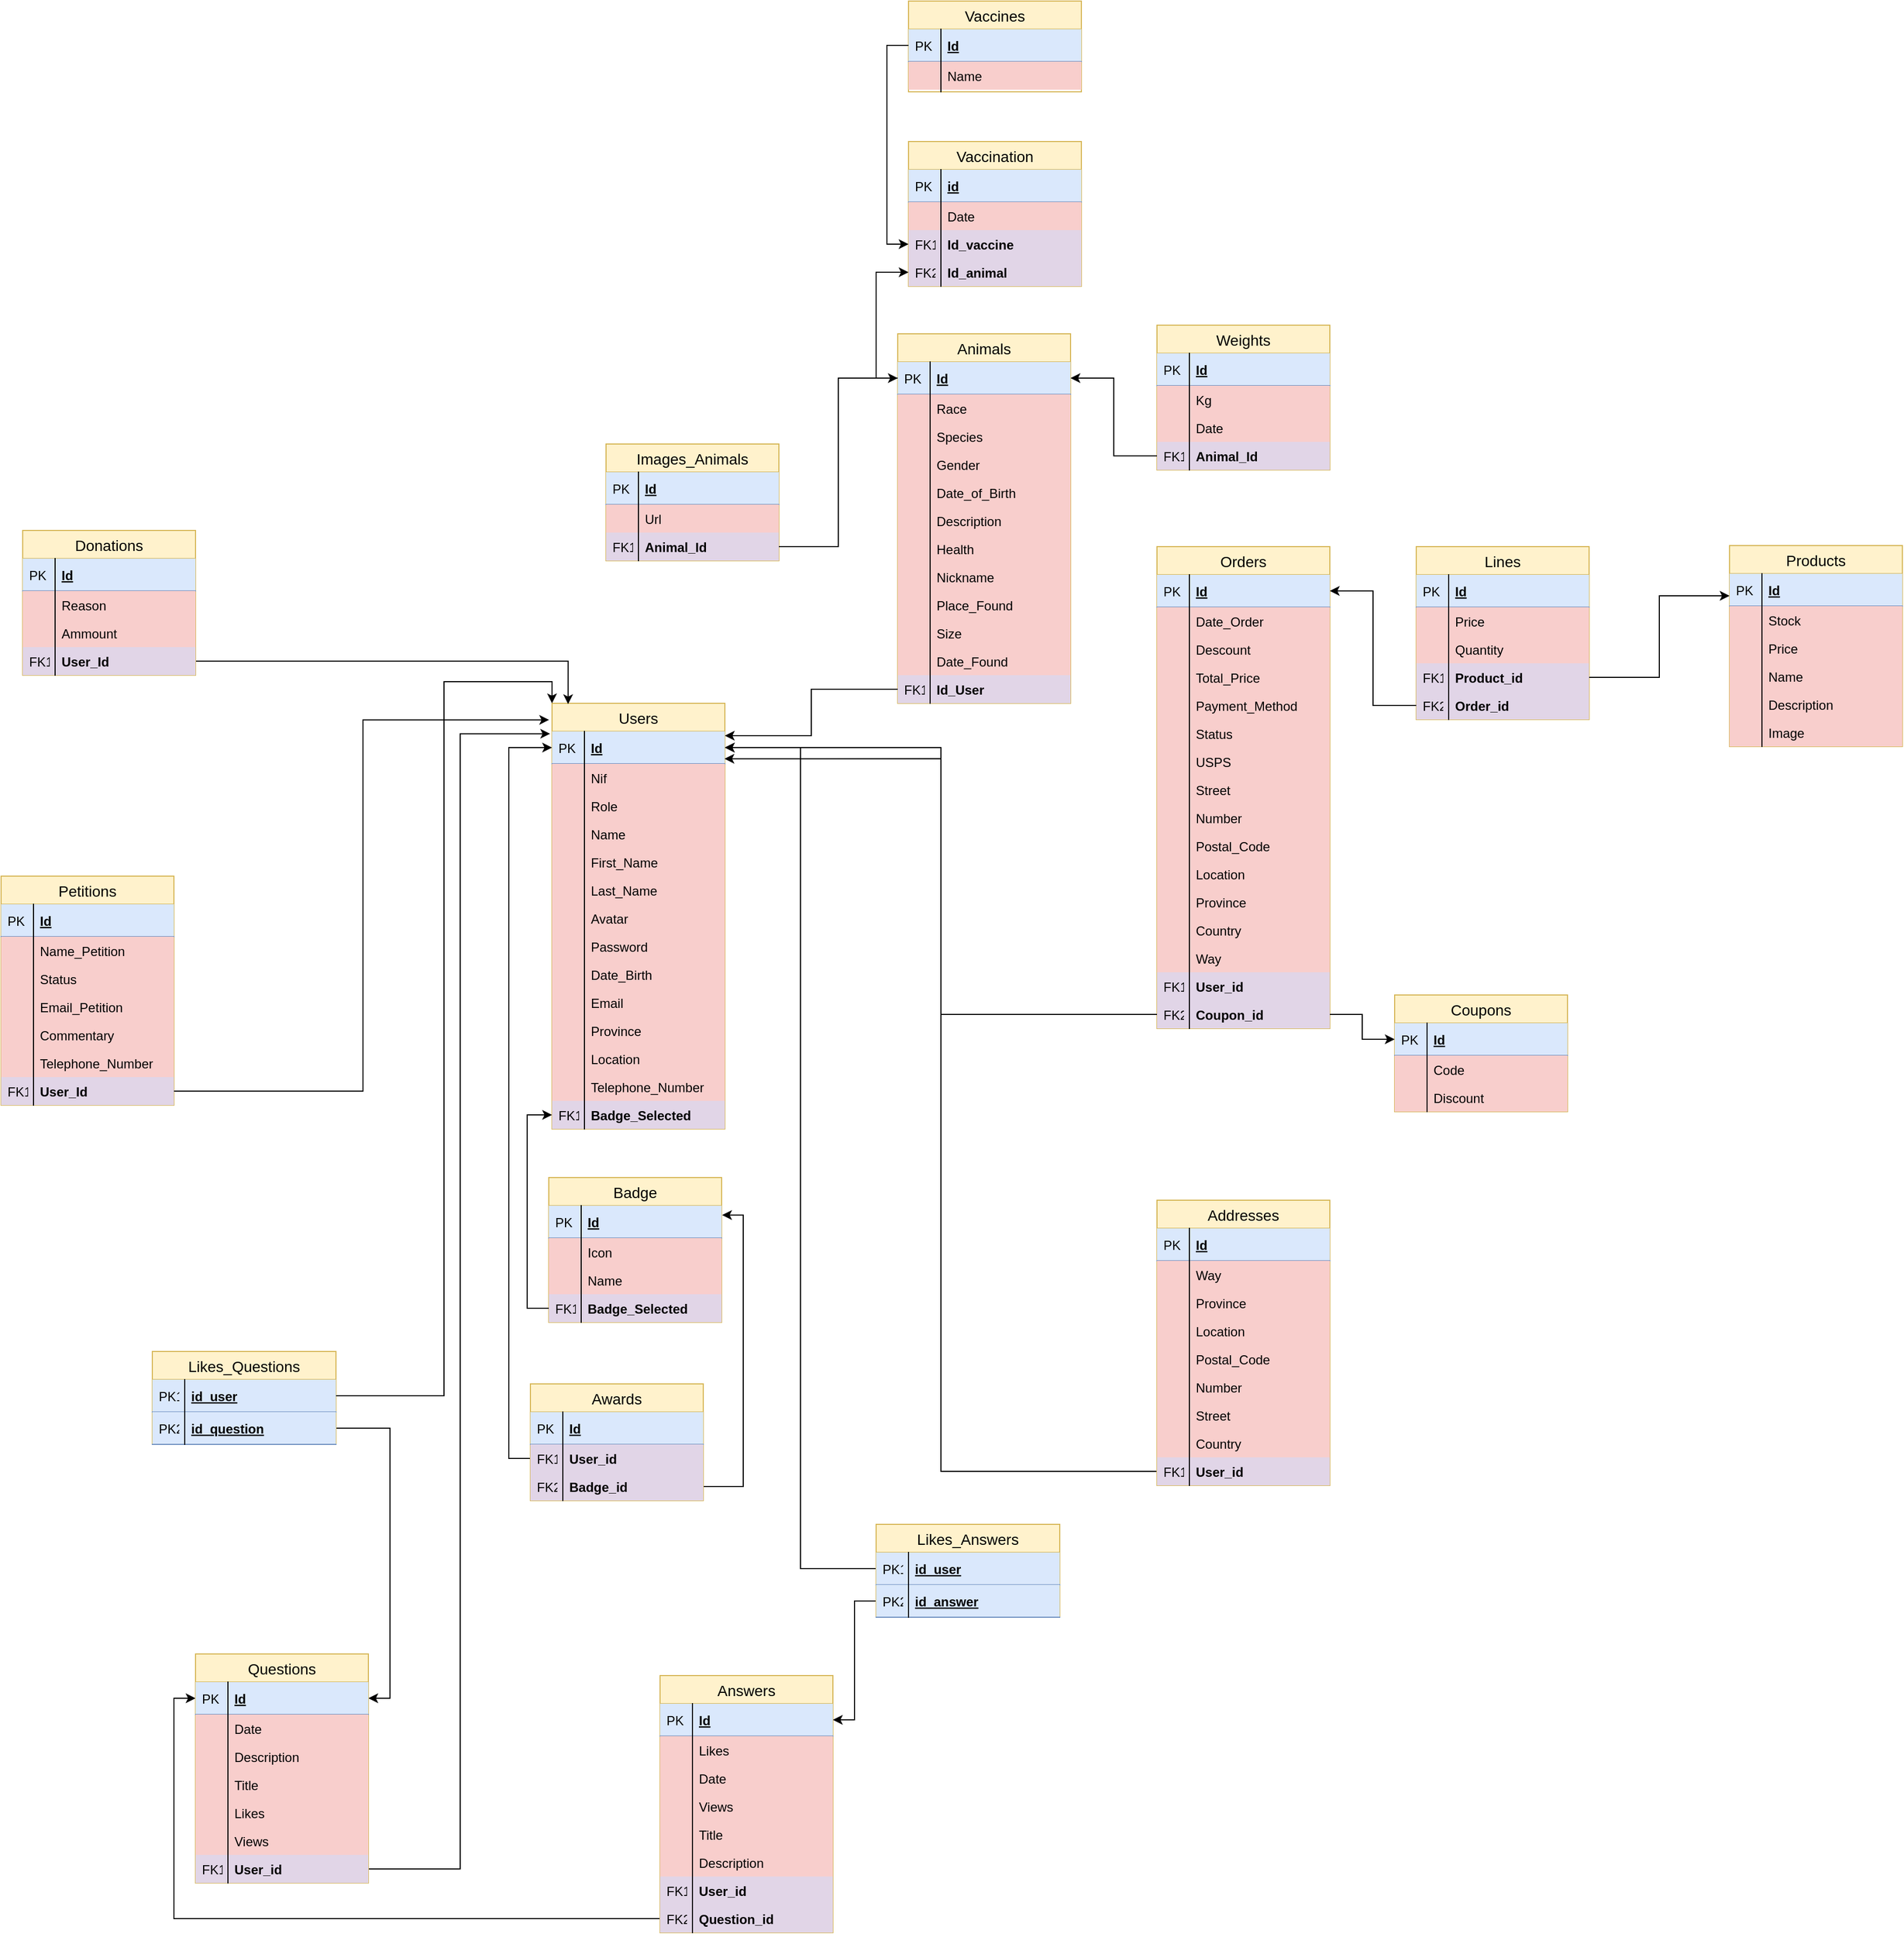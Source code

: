 <mxfile version="13.1.3" type="device"><diagram id="C5RBs43oDa-KdzZeNtuy" name="Page-1"><mxGraphModel dx="5374" dy="2373" grid="1" gridSize="10" guides="1" tooltips="1" connect="1" arrows="1" fold="1" page="1" pageScale="1" pageWidth="827" pageHeight="1169" math="0" shadow="0"><root><mxCell id="WIyWlLk6GJQsqaUBKTNV-0"/><mxCell id="WIyWlLk6GJQsqaUBKTNV-1" parent="WIyWlLk6GJQsqaUBKTNV-0"/><mxCell id="OzIVM5V5GSULvr9_yEOO-168" value="Orders" style="swimlane;fontStyle=0;childLayout=stackLayout;horizontal=1;startSize=26;horizontalStack=0;resizeParent=1;resizeParentMax=0;resizeLast=0;collapsible=1;marginBottom=0;align=center;fontSize=14;fillColor=#fff2cc;strokeColor=#d6b656;" vertex="1" parent="WIyWlLk6GJQsqaUBKTNV-1"><mxGeometry x="-10" y="585" width="160" height="446" as="geometry"/></mxCell><mxCell id="OzIVM5V5GSULvr9_yEOO-169" value="Id" style="shape=partialRectangle;top=0;left=0;right=0;bottom=1;align=left;verticalAlign=middle;fillColor=#dae8fc;spacingLeft=34;spacingRight=4;overflow=hidden;rotatable=0;points=[[0,0.5],[1,0.5]];portConstraint=eastwest;dropTarget=0;fontStyle=5;fontSize=12;strokeColor=#6c8ebf;" vertex="1" parent="OzIVM5V5GSULvr9_yEOO-168"><mxGeometry y="26" width="160" height="30" as="geometry"/></mxCell><mxCell id="OzIVM5V5GSULvr9_yEOO-170" value="PK" style="shape=partialRectangle;top=0;left=0;bottom=0;fillColor=none;align=left;verticalAlign=middle;spacingLeft=4;spacingRight=4;overflow=hidden;rotatable=0;points=[];portConstraint=eastwest;part=1;fontSize=12;" vertex="1" connectable="0" parent="OzIVM5V5GSULvr9_yEOO-169"><mxGeometry width="30" height="30" as="geometry"/></mxCell><mxCell id="OzIVM5V5GSULvr9_yEOO-171" value="Date_Order" style="shape=partialRectangle;top=0;left=0;right=0;bottom=0;align=left;verticalAlign=top;fillColor=#f8cecc;spacingLeft=34;spacingRight=4;overflow=hidden;rotatable=0;points=[[0,0.5],[1,0.5]];portConstraint=eastwest;dropTarget=0;fontSize=12;strokeColor=#b85450;" vertex="1" parent="OzIVM5V5GSULvr9_yEOO-168"><mxGeometry y="56" width="160" height="26" as="geometry"/></mxCell><mxCell id="OzIVM5V5GSULvr9_yEOO-172" value="" style="shape=partialRectangle;top=0;left=0;bottom=0;fillColor=none;align=left;verticalAlign=top;spacingLeft=4;spacingRight=4;overflow=hidden;rotatable=0;points=[];portConstraint=eastwest;part=1;fontSize=12;" vertex="1" connectable="0" parent="OzIVM5V5GSULvr9_yEOO-171"><mxGeometry width="30" height="26" as="geometry"/></mxCell><mxCell id="OzIVM5V5GSULvr9_yEOO-173" value="Descount" style="shape=partialRectangle;top=0;left=0;right=0;bottom=0;align=left;verticalAlign=top;fillColor=#f8cecc;spacingLeft=34;spacingRight=4;overflow=hidden;rotatable=0;points=[[0,0.5],[1,0.5]];portConstraint=eastwest;dropTarget=0;fontSize=12;strokeColor=#b85450;" vertex="1" parent="OzIVM5V5GSULvr9_yEOO-168"><mxGeometry y="82" width="160" height="26" as="geometry"/></mxCell><mxCell id="OzIVM5V5GSULvr9_yEOO-174" value="" style="shape=partialRectangle;top=0;left=0;bottom=0;fillColor=none;align=left;verticalAlign=top;spacingLeft=4;spacingRight=4;overflow=hidden;rotatable=0;points=[];portConstraint=eastwest;part=1;fontSize=12;" vertex="1" connectable="0" parent="OzIVM5V5GSULvr9_yEOO-173"><mxGeometry width="30" height="26" as="geometry"/></mxCell><mxCell id="OzIVM5V5GSULvr9_yEOO-177" value="Total_Price" style="shape=partialRectangle;top=0;left=0;right=0;bottom=0;align=left;verticalAlign=top;fillColor=#f8cecc;spacingLeft=34;spacingRight=4;overflow=hidden;rotatable=0;points=[[0,0.5],[1,0.5]];portConstraint=eastwest;dropTarget=0;fontSize=12;strokeColor=#b85450;" vertex="1" parent="OzIVM5V5GSULvr9_yEOO-168"><mxGeometry y="108" width="160" height="26" as="geometry"/></mxCell><mxCell id="OzIVM5V5GSULvr9_yEOO-178" value="" style="shape=partialRectangle;top=0;left=0;bottom=0;fillColor=none;align=left;verticalAlign=top;spacingLeft=4;spacingRight=4;overflow=hidden;rotatable=0;points=[];portConstraint=eastwest;part=1;fontSize=12;" vertex="1" connectable="0" parent="OzIVM5V5GSULvr9_yEOO-177"><mxGeometry width="30" height="26" as="geometry"/></mxCell><mxCell id="OzIVM5V5GSULvr9_yEOO-179" value="Payment_Method" style="shape=partialRectangle;top=0;left=0;right=0;bottom=0;align=left;verticalAlign=top;fillColor=#f8cecc;spacingLeft=34;spacingRight=4;overflow=hidden;rotatable=0;points=[[0,0.5],[1,0.5]];portConstraint=eastwest;dropTarget=0;fontSize=12;strokeColor=#b85450;" vertex="1" parent="OzIVM5V5GSULvr9_yEOO-168"><mxGeometry y="134" width="160" height="26" as="geometry"/></mxCell><mxCell id="OzIVM5V5GSULvr9_yEOO-180" value="" style="shape=partialRectangle;top=0;left=0;bottom=0;fillColor=none;align=left;verticalAlign=top;spacingLeft=4;spacingRight=4;overflow=hidden;rotatable=0;points=[];portConstraint=eastwest;part=1;fontSize=12;" vertex="1" connectable="0" parent="OzIVM5V5GSULvr9_yEOO-179"><mxGeometry width="30" height="26" as="geometry"/></mxCell><mxCell id="OzIVM5V5GSULvr9_yEOO-181" value="Status" style="shape=partialRectangle;top=0;left=0;right=0;bottom=0;align=left;verticalAlign=top;fillColor=#f8cecc;spacingLeft=34;spacingRight=4;overflow=hidden;rotatable=0;points=[[0,0.5],[1,0.5]];portConstraint=eastwest;dropTarget=0;fontSize=12;strokeColor=#b85450;" vertex="1" parent="OzIVM5V5GSULvr9_yEOO-168"><mxGeometry y="160" width="160" height="26" as="geometry"/></mxCell><mxCell id="OzIVM5V5GSULvr9_yEOO-182" value="" style="shape=partialRectangle;top=0;left=0;bottom=0;fillColor=none;align=left;verticalAlign=top;spacingLeft=4;spacingRight=4;overflow=hidden;rotatable=0;points=[];portConstraint=eastwest;part=1;fontSize=12;" vertex="1" connectable="0" parent="OzIVM5V5GSULvr9_yEOO-181"><mxGeometry width="30" height="26" as="geometry"/></mxCell><mxCell id="OzIVM5V5GSULvr9_yEOO-183" value="USPS" style="shape=partialRectangle;top=0;left=0;right=0;bottom=0;align=left;verticalAlign=top;fillColor=#f8cecc;spacingLeft=34;spacingRight=4;overflow=hidden;rotatable=0;points=[[0,0.5],[1,0.5]];portConstraint=eastwest;dropTarget=0;fontSize=12;strokeColor=#b85450;" vertex="1" parent="OzIVM5V5GSULvr9_yEOO-168"><mxGeometry y="186" width="160" height="26" as="geometry"/></mxCell><mxCell id="OzIVM5V5GSULvr9_yEOO-184" value="" style="shape=partialRectangle;top=0;left=0;bottom=0;fillColor=none;align=left;verticalAlign=top;spacingLeft=4;spacingRight=4;overflow=hidden;rotatable=0;points=[];portConstraint=eastwest;part=1;fontSize=12;" vertex="1" connectable="0" parent="OzIVM5V5GSULvr9_yEOO-183"><mxGeometry width="30" height="26" as="geometry"/></mxCell><mxCell id="OzIVM5V5GSULvr9_yEOO-185" value="Street" style="shape=partialRectangle;top=0;left=0;right=0;bottom=0;align=left;verticalAlign=top;fillColor=#f8cecc;spacingLeft=34;spacingRight=4;overflow=hidden;rotatable=0;points=[[0,0.5],[1,0.5]];portConstraint=eastwest;dropTarget=0;fontSize=12;strokeColor=#b85450;" vertex="1" parent="OzIVM5V5GSULvr9_yEOO-168"><mxGeometry y="212" width="160" height="26" as="geometry"/></mxCell><mxCell id="OzIVM5V5GSULvr9_yEOO-186" value="" style="shape=partialRectangle;top=0;left=0;bottom=0;fillColor=none;align=left;verticalAlign=top;spacingLeft=4;spacingRight=4;overflow=hidden;rotatable=0;points=[];portConstraint=eastwest;part=1;fontSize=12;" vertex="1" connectable="0" parent="OzIVM5V5GSULvr9_yEOO-185"><mxGeometry width="30" height="26" as="geometry"/></mxCell><mxCell id="OzIVM5V5GSULvr9_yEOO-204" value="Number" style="shape=partialRectangle;top=0;left=0;right=0;bottom=0;align=left;verticalAlign=top;fillColor=#f8cecc;spacingLeft=34;spacingRight=4;overflow=hidden;rotatable=0;points=[[0,0.5],[1,0.5]];portConstraint=eastwest;dropTarget=0;fontSize=12;strokeColor=#b85450;" vertex="1" parent="OzIVM5V5GSULvr9_yEOO-168"><mxGeometry y="238" width="160" height="26" as="geometry"/></mxCell><mxCell id="OzIVM5V5GSULvr9_yEOO-205" value="" style="shape=partialRectangle;top=0;left=0;bottom=0;fillColor=none;align=left;verticalAlign=top;spacingLeft=4;spacingRight=4;overflow=hidden;rotatable=0;points=[];portConstraint=eastwest;part=1;fontSize=12;" vertex="1" connectable="0" parent="OzIVM5V5GSULvr9_yEOO-204"><mxGeometry width="30" height="26" as="geometry"/></mxCell><mxCell id="OzIVM5V5GSULvr9_yEOO-206" value="Postal_Code" style="shape=partialRectangle;top=0;left=0;right=0;bottom=0;align=left;verticalAlign=top;fillColor=#f8cecc;spacingLeft=34;spacingRight=4;overflow=hidden;rotatable=0;points=[[0,0.5],[1,0.5]];portConstraint=eastwest;dropTarget=0;fontSize=12;strokeColor=#b85450;" vertex="1" parent="OzIVM5V5GSULvr9_yEOO-168"><mxGeometry y="264" width="160" height="26" as="geometry"/></mxCell><mxCell id="OzIVM5V5GSULvr9_yEOO-207" value="" style="shape=partialRectangle;top=0;left=0;bottom=0;fillColor=none;align=left;verticalAlign=top;spacingLeft=4;spacingRight=4;overflow=hidden;rotatable=0;points=[];portConstraint=eastwest;part=1;fontSize=12;" vertex="1" connectable="0" parent="OzIVM5V5GSULvr9_yEOO-206"><mxGeometry width="30" height="26" as="geometry"/></mxCell><mxCell id="OzIVM5V5GSULvr9_yEOO-208" value="Location" style="shape=partialRectangle;top=0;left=0;right=0;bottom=0;align=left;verticalAlign=top;fillColor=#f8cecc;spacingLeft=34;spacingRight=4;overflow=hidden;rotatable=0;points=[[0,0.5],[1,0.5]];portConstraint=eastwest;dropTarget=0;fontSize=12;strokeColor=#b85450;" vertex="1" parent="OzIVM5V5GSULvr9_yEOO-168"><mxGeometry y="290" width="160" height="26" as="geometry"/></mxCell><mxCell id="OzIVM5V5GSULvr9_yEOO-209" value="" style="shape=partialRectangle;top=0;left=0;bottom=0;fillColor=none;align=left;verticalAlign=top;spacingLeft=4;spacingRight=4;overflow=hidden;rotatable=0;points=[];portConstraint=eastwest;part=1;fontSize=12;" vertex="1" connectable="0" parent="OzIVM5V5GSULvr9_yEOO-208"><mxGeometry width="30" height="26" as="geometry"/></mxCell><mxCell id="OzIVM5V5GSULvr9_yEOO-210" value="Province" style="shape=partialRectangle;top=0;left=0;right=0;bottom=0;align=left;verticalAlign=top;fillColor=#f8cecc;spacingLeft=34;spacingRight=4;overflow=hidden;rotatable=0;points=[[0,0.5],[1,0.5]];portConstraint=eastwest;dropTarget=0;fontSize=12;strokeColor=#b85450;" vertex="1" parent="OzIVM5V5GSULvr9_yEOO-168"><mxGeometry y="316" width="160" height="26" as="geometry"/></mxCell><mxCell id="OzIVM5V5GSULvr9_yEOO-211" value="" style="shape=partialRectangle;top=0;left=0;bottom=0;fillColor=none;align=left;verticalAlign=top;spacingLeft=4;spacingRight=4;overflow=hidden;rotatable=0;points=[];portConstraint=eastwest;part=1;fontSize=12;" vertex="1" connectable="0" parent="OzIVM5V5GSULvr9_yEOO-210"><mxGeometry width="30" height="26" as="geometry"/></mxCell><mxCell id="OzIVM5V5GSULvr9_yEOO-212" value="Country" style="shape=partialRectangle;top=0;left=0;right=0;bottom=0;align=left;verticalAlign=top;fillColor=#f8cecc;spacingLeft=34;spacingRight=4;overflow=hidden;rotatable=0;points=[[0,0.5],[1,0.5]];portConstraint=eastwest;dropTarget=0;fontSize=12;strokeColor=#b85450;" vertex="1" parent="OzIVM5V5GSULvr9_yEOO-168"><mxGeometry y="342" width="160" height="26" as="geometry"/></mxCell><mxCell id="OzIVM5V5GSULvr9_yEOO-213" value="" style="shape=partialRectangle;top=0;left=0;bottom=0;fillColor=none;align=left;verticalAlign=top;spacingLeft=4;spacingRight=4;overflow=hidden;rotatable=0;points=[];portConstraint=eastwest;part=1;fontSize=12;" vertex="1" connectable="0" parent="OzIVM5V5GSULvr9_yEOO-212"><mxGeometry width="30" height="26" as="geometry"/></mxCell><mxCell id="OzIVM5V5GSULvr9_yEOO-214" value="Way" style="shape=partialRectangle;top=0;left=0;right=0;bottom=0;align=left;verticalAlign=top;fillColor=#f8cecc;spacingLeft=34;spacingRight=4;overflow=hidden;rotatable=0;points=[[0,0.5],[1,0.5]];portConstraint=eastwest;dropTarget=0;fontSize=12;strokeColor=#b85450;" vertex="1" parent="OzIVM5V5GSULvr9_yEOO-168"><mxGeometry y="368" width="160" height="26" as="geometry"/></mxCell><mxCell id="OzIVM5V5GSULvr9_yEOO-215" value="" style="shape=partialRectangle;top=0;left=0;bottom=0;fillColor=none;align=left;verticalAlign=top;spacingLeft=4;spacingRight=4;overflow=hidden;rotatable=0;points=[];portConstraint=eastwest;part=1;fontSize=12;" vertex="1" connectable="0" parent="OzIVM5V5GSULvr9_yEOO-214"><mxGeometry width="30" height="26" as="geometry"/></mxCell><mxCell id="OzIVM5V5GSULvr9_yEOO-216" value="User_id" style="shape=partialRectangle;top=0;left=0;right=0;bottom=0;align=left;verticalAlign=top;fillColor=#e1d5e7;spacingLeft=34;spacingRight=4;overflow=hidden;rotatable=0;points=[[0,0.5],[1,0.5]];portConstraint=eastwest;dropTarget=0;fontSize=12;fontStyle=1;strokeColor=#9673a6;" vertex="1" parent="OzIVM5V5GSULvr9_yEOO-168"><mxGeometry y="394" width="160" height="26" as="geometry"/></mxCell><mxCell id="OzIVM5V5GSULvr9_yEOO-217" value="FK1" style="shape=partialRectangle;top=0;left=0;bottom=0;fillColor=none;align=left;verticalAlign=top;spacingLeft=4;spacingRight=4;overflow=hidden;rotatable=0;points=[];portConstraint=eastwest;part=1;fontSize=12;" vertex="1" connectable="0" parent="OzIVM5V5GSULvr9_yEOO-216"><mxGeometry width="30" height="26" as="geometry"/></mxCell><mxCell id="OzIVM5V5GSULvr9_yEOO-218" value="Coupon_id" style="shape=partialRectangle;top=0;left=0;right=0;bottom=0;align=left;verticalAlign=top;fillColor=#e1d5e7;spacingLeft=34;spacingRight=4;overflow=hidden;rotatable=0;points=[[0,0.5],[1,0.5]];portConstraint=eastwest;dropTarget=0;fontSize=12;fontStyle=1;strokeColor=#9673a6;" vertex="1" parent="OzIVM5V5GSULvr9_yEOO-168"><mxGeometry y="420" width="160" height="26" as="geometry"/></mxCell><mxCell id="OzIVM5V5GSULvr9_yEOO-219" value="FK2" style="shape=partialRectangle;top=0;left=0;bottom=0;fillColor=none;align=left;verticalAlign=top;spacingLeft=4;spacingRight=4;overflow=hidden;rotatable=0;points=[];portConstraint=eastwest;part=1;fontSize=12;" vertex="1" connectable="0" parent="OzIVM5V5GSULvr9_yEOO-218"><mxGeometry width="30" height="26" as="geometry"/></mxCell><mxCell id="OzIVM5V5GSULvr9_yEOO-292" value="Users" style="swimlane;fontStyle=0;childLayout=stackLayout;horizontal=1;startSize=26;horizontalStack=0;resizeParent=1;resizeParentMax=0;resizeLast=0;collapsible=1;marginBottom=0;align=center;fontSize=14;fillColor=#fff2cc;strokeColor=#d6b656;" vertex="1" parent="WIyWlLk6GJQsqaUBKTNV-1"><mxGeometry x="-570" y="730" width="160" height="394" as="geometry"/></mxCell><mxCell id="OzIVM5V5GSULvr9_yEOO-293" value="Id" style="shape=partialRectangle;top=0;left=0;right=0;bottom=1;align=left;verticalAlign=middle;fillColor=#dae8fc;spacingLeft=34;spacingRight=4;overflow=hidden;rotatable=0;points=[[0,0.5],[1,0.5]];portConstraint=eastwest;dropTarget=0;fontStyle=5;fontSize=12;strokeColor=#6c8ebf;" vertex="1" parent="OzIVM5V5GSULvr9_yEOO-292"><mxGeometry y="26" width="160" height="30" as="geometry"/></mxCell><mxCell id="OzIVM5V5GSULvr9_yEOO-294" value="PK" style="shape=partialRectangle;top=0;left=0;bottom=0;fillColor=none;align=left;verticalAlign=middle;spacingLeft=4;spacingRight=4;overflow=hidden;rotatable=0;points=[];portConstraint=eastwest;part=1;fontSize=12;" vertex="1" connectable="0" parent="OzIVM5V5GSULvr9_yEOO-293"><mxGeometry width="30" height="30" as="geometry"/></mxCell><mxCell id="OzIVM5V5GSULvr9_yEOO-295" value="Nif" style="shape=partialRectangle;top=0;left=0;right=0;bottom=0;align=left;verticalAlign=top;fillColor=#f8cecc;spacingLeft=34;spacingRight=4;overflow=hidden;rotatable=0;points=[[0,0.5],[1,0.5]];portConstraint=eastwest;dropTarget=0;fontSize=12;strokeColor=#b85450;" vertex="1" parent="OzIVM5V5GSULvr9_yEOO-292"><mxGeometry y="56" width="160" height="26" as="geometry"/></mxCell><mxCell id="OzIVM5V5GSULvr9_yEOO-296" value="" style="shape=partialRectangle;top=0;left=0;bottom=0;fillColor=none;align=left;verticalAlign=top;spacingLeft=4;spacingRight=4;overflow=hidden;rotatable=0;points=[];portConstraint=eastwest;part=1;fontSize=12;" vertex="1" connectable="0" parent="OzIVM5V5GSULvr9_yEOO-295"><mxGeometry width="30" height="26" as="geometry"/></mxCell><mxCell id="OzIVM5V5GSULvr9_yEOO-297" value="Role" style="shape=partialRectangle;top=0;left=0;right=0;bottom=0;align=left;verticalAlign=top;fillColor=#f8cecc;spacingLeft=34;spacingRight=4;overflow=hidden;rotatable=0;points=[[0,0.5],[1,0.5]];portConstraint=eastwest;dropTarget=0;fontSize=12;strokeColor=#b85450;" vertex="1" parent="OzIVM5V5GSULvr9_yEOO-292"><mxGeometry y="82" width="160" height="26" as="geometry"/></mxCell><mxCell id="OzIVM5V5GSULvr9_yEOO-298" value="" style="shape=partialRectangle;top=0;left=0;bottom=0;fillColor=none;align=left;verticalAlign=top;spacingLeft=4;spacingRight=4;overflow=hidden;rotatable=0;points=[];portConstraint=eastwest;part=1;fontSize=12;" vertex="1" connectable="0" parent="OzIVM5V5GSULvr9_yEOO-297"><mxGeometry width="30" height="26" as="geometry"/></mxCell><mxCell id="OzIVM5V5GSULvr9_yEOO-299" value="Name" style="shape=partialRectangle;top=0;left=0;right=0;bottom=0;align=left;verticalAlign=top;fillColor=#f8cecc;spacingLeft=34;spacingRight=4;overflow=hidden;rotatable=0;points=[[0,0.5],[1,0.5]];portConstraint=eastwest;dropTarget=0;fontSize=12;strokeColor=#b85450;" vertex="1" parent="OzIVM5V5GSULvr9_yEOO-292"><mxGeometry y="108" width="160" height="26" as="geometry"/></mxCell><mxCell id="OzIVM5V5GSULvr9_yEOO-300" value="" style="shape=partialRectangle;top=0;left=0;bottom=0;fillColor=none;align=left;verticalAlign=top;spacingLeft=4;spacingRight=4;overflow=hidden;rotatable=0;points=[];portConstraint=eastwest;part=1;fontSize=12;" vertex="1" connectable="0" parent="OzIVM5V5GSULvr9_yEOO-299"><mxGeometry width="30" height="26" as="geometry"/></mxCell><mxCell id="OzIVM5V5GSULvr9_yEOO-301" value="First_Name" style="shape=partialRectangle;top=0;left=0;right=0;bottom=0;align=left;verticalAlign=top;fillColor=#f8cecc;spacingLeft=34;spacingRight=4;overflow=hidden;rotatable=0;points=[[0,0.5],[1,0.5]];portConstraint=eastwest;dropTarget=0;fontSize=12;strokeColor=#b85450;" vertex="1" parent="OzIVM5V5GSULvr9_yEOO-292"><mxGeometry y="134" width="160" height="26" as="geometry"/></mxCell><mxCell id="OzIVM5V5GSULvr9_yEOO-302" value="" style="shape=partialRectangle;top=0;left=0;bottom=0;fillColor=none;align=left;verticalAlign=top;spacingLeft=4;spacingRight=4;overflow=hidden;rotatable=0;points=[];portConstraint=eastwest;part=1;fontSize=12;" vertex="1" connectable="0" parent="OzIVM5V5GSULvr9_yEOO-301"><mxGeometry width="30" height="26" as="geometry"/></mxCell><mxCell id="OzIVM5V5GSULvr9_yEOO-303" value="Last_Name" style="shape=partialRectangle;top=0;left=0;right=0;bottom=0;align=left;verticalAlign=top;fillColor=#f8cecc;spacingLeft=34;spacingRight=4;overflow=hidden;rotatable=0;points=[[0,0.5],[1,0.5]];portConstraint=eastwest;dropTarget=0;fontSize=12;strokeColor=#b85450;" vertex="1" parent="OzIVM5V5GSULvr9_yEOO-292"><mxGeometry y="160" width="160" height="26" as="geometry"/></mxCell><mxCell id="OzIVM5V5GSULvr9_yEOO-304" value="" style="shape=partialRectangle;top=0;left=0;bottom=0;fillColor=none;align=left;verticalAlign=top;spacingLeft=4;spacingRight=4;overflow=hidden;rotatable=0;points=[];portConstraint=eastwest;part=1;fontSize=12;" vertex="1" connectable="0" parent="OzIVM5V5GSULvr9_yEOO-303"><mxGeometry width="30" height="26" as="geometry"/></mxCell><mxCell id="OzIVM5V5GSULvr9_yEOO-305" value="Avatar" style="shape=partialRectangle;top=0;left=0;right=0;bottom=0;align=left;verticalAlign=top;fillColor=#f8cecc;spacingLeft=34;spacingRight=4;overflow=hidden;rotatable=0;points=[[0,0.5],[1,0.5]];portConstraint=eastwest;dropTarget=0;fontSize=12;fontStyle=0;strokeColor=#b85450;" vertex="1" parent="OzIVM5V5GSULvr9_yEOO-292"><mxGeometry y="186" width="160" height="26" as="geometry"/></mxCell><mxCell id="OzIVM5V5GSULvr9_yEOO-306" value="" style="shape=partialRectangle;top=0;left=0;bottom=0;fillColor=none;align=left;verticalAlign=top;spacingLeft=4;spacingRight=4;overflow=hidden;rotatable=0;points=[];portConstraint=eastwest;part=1;fontSize=12;" vertex="1" connectable="0" parent="OzIVM5V5GSULvr9_yEOO-305"><mxGeometry width="30" height="26" as="geometry"/></mxCell><mxCell id="OzIVM5V5GSULvr9_yEOO-307" value="Password" style="shape=partialRectangle;top=0;left=0;right=0;bottom=0;align=left;verticalAlign=top;fillColor=#f8cecc;spacingLeft=34;spacingRight=4;overflow=hidden;rotatable=0;points=[[0,0.5],[1,0.5]];portConstraint=eastwest;dropTarget=0;fontSize=12;fontStyle=0;strokeColor=#b85450;" vertex="1" parent="OzIVM5V5GSULvr9_yEOO-292"><mxGeometry y="212" width="160" height="26" as="geometry"/></mxCell><mxCell id="OzIVM5V5GSULvr9_yEOO-308" value="" style="shape=partialRectangle;top=0;left=0;bottom=0;fillColor=none;align=left;verticalAlign=top;spacingLeft=4;spacingRight=4;overflow=hidden;rotatable=0;points=[];portConstraint=eastwest;part=1;fontSize=12;" vertex="1" connectable="0" parent="OzIVM5V5GSULvr9_yEOO-307"><mxGeometry width="30" height="26" as="geometry"/></mxCell><mxCell id="OzIVM5V5GSULvr9_yEOO-311" value="Date_Birth" style="shape=partialRectangle;top=0;left=0;right=0;bottom=0;align=left;verticalAlign=top;fillColor=#f8cecc;spacingLeft=34;spacingRight=4;overflow=hidden;rotatable=0;points=[[0,0.5],[1,0.5]];portConstraint=eastwest;dropTarget=0;fontSize=12;fontStyle=0;strokeColor=#b85450;" vertex="1" parent="OzIVM5V5GSULvr9_yEOO-292"><mxGeometry y="238" width="160" height="26" as="geometry"/></mxCell><mxCell id="OzIVM5V5GSULvr9_yEOO-312" value="" style="shape=partialRectangle;top=0;left=0;bottom=0;fillColor=none;align=left;verticalAlign=top;spacingLeft=4;spacingRight=4;overflow=hidden;rotatable=0;points=[];portConstraint=eastwest;part=1;fontSize=12;" vertex="1" connectable="0" parent="OzIVM5V5GSULvr9_yEOO-311"><mxGeometry width="30" height="26" as="geometry"/></mxCell><mxCell id="OzIVM5V5GSULvr9_yEOO-313" value="Email" style="shape=partialRectangle;top=0;left=0;right=0;bottom=0;align=left;verticalAlign=top;fillColor=#f8cecc;spacingLeft=34;spacingRight=4;overflow=hidden;rotatable=0;points=[[0,0.5],[1,0.5]];portConstraint=eastwest;dropTarget=0;fontSize=12;fontStyle=0;strokeColor=#b85450;" vertex="1" parent="OzIVM5V5GSULvr9_yEOO-292"><mxGeometry y="264" width="160" height="26" as="geometry"/></mxCell><mxCell id="OzIVM5V5GSULvr9_yEOO-314" value="" style="shape=partialRectangle;top=0;left=0;bottom=0;fillColor=none;align=left;verticalAlign=top;spacingLeft=4;spacingRight=4;overflow=hidden;rotatable=0;points=[];portConstraint=eastwest;part=1;fontSize=12;" vertex="1" connectable="0" parent="OzIVM5V5GSULvr9_yEOO-313"><mxGeometry width="30" height="26" as="geometry"/></mxCell><mxCell id="OzIVM5V5GSULvr9_yEOO-315" value="Province" style="shape=partialRectangle;top=0;left=0;right=0;bottom=0;align=left;verticalAlign=top;fillColor=#f8cecc;spacingLeft=34;spacingRight=4;overflow=hidden;rotatable=0;points=[[0,0.5],[1,0.5]];portConstraint=eastwest;dropTarget=0;fontSize=12;fontStyle=0;strokeColor=#b85450;" vertex="1" parent="OzIVM5V5GSULvr9_yEOO-292"><mxGeometry y="290" width="160" height="26" as="geometry"/></mxCell><mxCell id="OzIVM5V5GSULvr9_yEOO-316" value="" style="shape=partialRectangle;top=0;left=0;bottom=0;fillColor=none;align=left;verticalAlign=top;spacingLeft=4;spacingRight=4;overflow=hidden;rotatable=0;points=[];portConstraint=eastwest;part=1;fontSize=12;" vertex="1" connectable="0" parent="OzIVM5V5GSULvr9_yEOO-315"><mxGeometry width="30" height="26" as="geometry"/></mxCell><mxCell id="OzIVM5V5GSULvr9_yEOO-317" value="Location" style="shape=partialRectangle;top=0;left=0;right=0;bottom=0;align=left;verticalAlign=top;fillColor=#f8cecc;spacingLeft=34;spacingRight=4;overflow=hidden;rotatable=0;points=[[0,0.5],[1,0.5]];portConstraint=eastwest;dropTarget=0;fontSize=12;fontStyle=0;strokeColor=#b85450;" vertex="1" parent="OzIVM5V5GSULvr9_yEOO-292"><mxGeometry y="316" width="160" height="26" as="geometry"/></mxCell><mxCell id="OzIVM5V5GSULvr9_yEOO-318" value="" style="shape=partialRectangle;top=0;left=0;bottom=0;fillColor=none;align=left;verticalAlign=top;spacingLeft=4;spacingRight=4;overflow=hidden;rotatable=0;points=[];portConstraint=eastwest;part=1;fontSize=12;" vertex="1" connectable="0" parent="OzIVM5V5GSULvr9_yEOO-317"><mxGeometry width="30" height="26" as="geometry"/></mxCell><mxCell id="OzIVM5V5GSULvr9_yEOO-321" value="Telephone_Number" style="shape=partialRectangle;top=0;left=0;right=0;bottom=0;align=left;verticalAlign=top;fillColor=#f8cecc;spacingLeft=34;spacingRight=4;overflow=hidden;rotatable=0;points=[[0,0.5],[1,0.5]];portConstraint=eastwest;dropTarget=0;fontSize=12;fontStyle=0;strokeColor=#b85450;" vertex="1" parent="OzIVM5V5GSULvr9_yEOO-292"><mxGeometry y="342" width="160" height="26" as="geometry"/></mxCell><mxCell id="OzIVM5V5GSULvr9_yEOO-322" value="" style="shape=partialRectangle;top=0;left=0;bottom=0;fillColor=none;align=left;verticalAlign=top;spacingLeft=4;spacingRight=4;overflow=hidden;rotatable=0;points=[];portConstraint=eastwest;part=1;fontSize=12;" vertex="1" connectable="0" parent="OzIVM5V5GSULvr9_yEOO-321"><mxGeometry width="30" height="26" as="geometry"/></mxCell><mxCell id="OzIVM5V5GSULvr9_yEOO-323" value="Badge_Selected" style="shape=partialRectangle;top=0;left=0;right=0;bottom=0;align=left;verticalAlign=top;fillColor=#e1d5e7;spacingLeft=34;spacingRight=4;overflow=hidden;rotatable=0;points=[[0,0.5],[1,0.5]];portConstraint=eastwest;dropTarget=0;fontSize=12;fontStyle=1;strokeColor=#9673a6;" vertex="1" parent="OzIVM5V5GSULvr9_yEOO-292"><mxGeometry y="368" width="160" height="26" as="geometry"/></mxCell><mxCell id="OzIVM5V5GSULvr9_yEOO-324" value="FK1" style="shape=partialRectangle;top=0;left=0;bottom=0;fillColor=none;align=left;verticalAlign=top;spacingLeft=4;spacingRight=4;overflow=hidden;rotatable=0;points=[];portConstraint=eastwest;part=1;fontSize=12;" vertex="1" connectable="0" parent="OzIVM5V5GSULvr9_yEOO-323"><mxGeometry width="30" height="26" as="geometry"/></mxCell><mxCell id="OzIVM5V5GSULvr9_yEOO-353" style="edgeStyle=orthogonalEdgeStyle;rounded=0;orthogonalLoop=1;jettySize=auto;html=1;exitX=1;exitY=0.5;exitDx=0;exitDy=0;entryX=0.093;entryY=0.002;entryDx=0;entryDy=0;entryPerimeter=0;" edge="1" parent="WIyWlLk6GJQsqaUBKTNV-1" source="OzIVM5V5GSULvr9_yEOO-95" target="OzIVM5V5GSULvr9_yEOO-292"><mxGeometry relative="1" as="geometry"/></mxCell><mxCell id="OzIVM5V5GSULvr9_yEOO-63" value="Animals" style="swimlane;fontStyle=0;childLayout=stackLayout;horizontal=1;startSize=26;horizontalStack=0;resizeParent=1;resizeParentMax=0;resizeLast=0;collapsible=1;marginBottom=0;align=center;fontSize=14;fillColor=#fff2cc;strokeColor=#d6b656;" vertex="1" parent="WIyWlLk6GJQsqaUBKTNV-1"><mxGeometry x="-250" y="388" width="160" height="342" as="geometry"/></mxCell><mxCell id="OzIVM5V5GSULvr9_yEOO-64" value="Id" style="shape=partialRectangle;top=0;left=0;right=0;bottom=1;align=left;verticalAlign=middle;fillColor=#dae8fc;spacingLeft=34;spacingRight=4;overflow=hidden;rotatable=0;points=[[0,0.5],[1,0.5]];portConstraint=eastwest;dropTarget=0;fontStyle=5;fontSize=12;strokeColor=#6c8ebf;" vertex="1" parent="OzIVM5V5GSULvr9_yEOO-63"><mxGeometry y="26" width="160" height="30" as="geometry"/></mxCell><mxCell id="OzIVM5V5GSULvr9_yEOO-65" value="PK" style="shape=partialRectangle;top=0;left=0;bottom=0;fillColor=none;align=left;verticalAlign=middle;spacingLeft=4;spacingRight=4;overflow=hidden;rotatable=0;points=[];portConstraint=eastwest;part=1;fontSize=12;" vertex="1" connectable="0" parent="OzIVM5V5GSULvr9_yEOO-64"><mxGeometry width="30" height="30" as="geometry"/></mxCell><mxCell id="OzIVM5V5GSULvr9_yEOO-66" value="Race" style="shape=partialRectangle;top=0;left=0;right=0;bottom=0;align=left;verticalAlign=top;fillColor=#f8cecc;spacingLeft=34;spacingRight=4;overflow=hidden;rotatable=0;points=[[0,0.5],[1,0.5]];portConstraint=eastwest;dropTarget=0;fontSize=12;strokeColor=#b85450;" vertex="1" parent="OzIVM5V5GSULvr9_yEOO-63"><mxGeometry y="56" width="160" height="26" as="geometry"/></mxCell><mxCell id="OzIVM5V5GSULvr9_yEOO-67" value="" style="shape=partialRectangle;top=0;left=0;bottom=0;fillColor=none;align=left;verticalAlign=top;spacingLeft=4;spacingRight=4;overflow=hidden;rotatable=0;points=[];portConstraint=eastwest;part=1;fontSize=12;" vertex="1" connectable="0" parent="OzIVM5V5GSULvr9_yEOO-66"><mxGeometry width="30" height="26" as="geometry"/></mxCell><mxCell id="OzIVM5V5GSULvr9_yEOO-68" value="Species" style="shape=partialRectangle;top=0;left=0;right=0;bottom=0;align=left;verticalAlign=top;fillColor=#f8cecc;spacingLeft=34;spacingRight=4;overflow=hidden;rotatable=0;points=[[0,0.5],[1,0.5]];portConstraint=eastwest;dropTarget=0;fontSize=12;fontStyle=0;strokeColor=#b85450;" vertex="1" parent="OzIVM5V5GSULvr9_yEOO-63"><mxGeometry y="82" width="160" height="26" as="geometry"/></mxCell><mxCell id="OzIVM5V5GSULvr9_yEOO-69" value="" style="shape=partialRectangle;top=0;left=0;bottom=0;fillColor=none;align=left;verticalAlign=top;spacingLeft=4;spacingRight=4;overflow=hidden;rotatable=0;points=[];portConstraint=eastwest;part=1;fontSize=12;" vertex="1" connectable="0" parent="OzIVM5V5GSULvr9_yEOO-68"><mxGeometry width="30" height="26" as="geometry"/></mxCell><mxCell id="OzIVM5V5GSULvr9_yEOO-70" value="Gender" style="shape=partialRectangle;top=0;left=0;right=0;bottom=0;align=left;verticalAlign=top;fillColor=#f8cecc;spacingLeft=34;spacingRight=4;overflow=hidden;rotatable=0;points=[[0,0.5],[1,0.5]];portConstraint=eastwest;dropTarget=0;fontSize=12;fontStyle=0;strokeColor=#b85450;" vertex="1" parent="OzIVM5V5GSULvr9_yEOO-63"><mxGeometry y="108" width="160" height="26" as="geometry"/></mxCell><mxCell id="OzIVM5V5GSULvr9_yEOO-71" value="" style="shape=partialRectangle;top=0;left=0;bottom=0;fillColor=none;align=left;verticalAlign=top;spacingLeft=4;spacingRight=4;overflow=hidden;rotatable=0;points=[];portConstraint=eastwest;part=1;fontSize=12;" vertex="1" connectable="0" parent="OzIVM5V5GSULvr9_yEOO-70"><mxGeometry width="30" height="26" as="geometry"/></mxCell><mxCell id="OzIVM5V5GSULvr9_yEOO-72" value="Date_of_Birth" style="shape=partialRectangle;top=0;left=0;right=0;bottom=0;align=left;verticalAlign=top;fillColor=#f8cecc;spacingLeft=34;spacingRight=4;overflow=hidden;rotatable=0;points=[[0,0.5],[1,0.5]];portConstraint=eastwest;dropTarget=0;fontSize=12;fontStyle=0;strokeColor=#b85450;" vertex="1" parent="OzIVM5V5GSULvr9_yEOO-63"><mxGeometry y="134" width="160" height="26" as="geometry"/></mxCell><mxCell id="OzIVM5V5GSULvr9_yEOO-73" value="" style="shape=partialRectangle;top=0;left=0;bottom=0;fillColor=none;align=left;verticalAlign=top;spacingLeft=4;spacingRight=4;overflow=hidden;rotatable=0;points=[];portConstraint=eastwest;part=1;fontSize=12;" vertex="1" connectable="0" parent="OzIVM5V5GSULvr9_yEOO-72"><mxGeometry width="30" height="26" as="geometry"/></mxCell><mxCell id="OzIVM5V5GSULvr9_yEOO-74" value="Description" style="shape=partialRectangle;top=0;left=0;right=0;bottom=0;align=left;verticalAlign=top;fillColor=#f8cecc;spacingLeft=34;spacingRight=4;overflow=hidden;rotatable=0;points=[[0,0.5],[1,0.5]];portConstraint=eastwest;dropTarget=0;fontSize=12;fontStyle=0;strokeColor=#b85450;" vertex="1" parent="OzIVM5V5GSULvr9_yEOO-63"><mxGeometry y="160" width="160" height="26" as="geometry"/></mxCell><mxCell id="OzIVM5V5GSULvr9_yEOO-75" value="" style="shape=partialRectangle;top=0;left=0;bottom=0;fillColor=none;align=left;verticalAlign=top;spacingLeft=4;spacingRight=4;overflow=hidden;rotatable=0;points=[];portConstraint=eastwest;part=1;fontSize=12;" vertex="1" connectable="0" parent="OzIVM5V5GSULvr9_yEOO-74"><mxGeometry width="30" height="26" as="geometry"/></mxCell><mxCell id="OzIVM5V5GSULvr9_yEOO-76" value="Health" style="shape=partialRectangle;top=0;left=0;right=0;bottom=0;align=left;verticalAlign=top;fillColor=#f8cecc;spacingLeft=34;spacingRight=4;overflow=hidden;rotatable=0;points=[[0,0.5],[1,0.5]];portConstraint=eastwest;dropTarget=0;fontSize=12;fontStyle=0;strokeColor=#b85450;" vertex="1" parent="OzIVM5V5GSULvr9_yEOO-63"><mxGeometry y="186" width="160" height="26" as="geometry"/></mxCell><mxCell id="OzIVM5V5GSULvr9_yEOO-77" value="" style="shape=partialRectangle;top=0;left=0;bottom=0;fillColor=none;align=left;verticalAlign=top;spacingLeft=4;spacingRight=4;overflow=hidden;rotatable=0;points=[];portConstraint=eastwest;part=1;fontSize=12;" vertex="1" connectable="0" parent="OzIVM5V5GSULvr9_yEOO-76"><mxGeometry width="30" height="26" as="geometry"/></mxCell><mxCell id="OzIVM5V5GSULvr9_yEOO-78" value="Nickname" style="shape=partialRectangle;top=0;left=0;right=0;bottom=0;align=left;verticalAlign=top;fillColor=#f8cecc;spacingLeft=34;spacingRight=4;overflow=hidden;rotatable=0;points=[[0,0.5],[1,0.5]];portConstraint=eastwest;dropTarget=0;fontSize=12;fontStyle=0;strokeColor=#b85450;" vertex="1" parent="OzIVM5V5GSULvr9_yEOO-63"><mxGeometry y="212" width="160" height="26" as="geometry"/></mxCell><mxCell id="OzIVM5V5GSULvr9_yEOO-79" value="" style="shape=partialRectangle;top=0;left=0;bottom=0;fillColor=none;align=left;verticalAlign=top;spacingLeft=4;spacingRight=4;overflow=hidden;rotatable=0;points=[];portConstraint=eastwest;part=1;fontSize=12;" vertex="1" connectable="0" parent="OzIVM5V5GSULvr9_yEOO-78"><mxGeometry width="30" height="26" as="geometry"/></mxCell><mxCell id="OzIVM5V5GSULvr9_yEOO-80" value="Place_Found" style="shape=partialRectangle;top=0;left=0;right=0;bottom=0;align=left;verticalAlign=top;fillColor=#f8cecc;spacingLeft=34;spacingRight=4;overflow=hidden;rotatable=0;points=[[0,0.5],[1,0.5]];portConstraint=eastwest;dropTarget=0;fontSize=12;fontStyle=0;strokeColor=#b85450;" vertex="1" parent="OzIVM5V5GSULvr9_yEOO-63"><mxGeometry y="238" width="160" height="26" as="geometry"/></mxCell><mxCell id="OzIVM5V5GSULvr9_yEOO-81" value="" style="shape=partialRectangle;top=0;left=0;bottom=0;fillColor=none;align=left;verticalAlign=top;spacingLeft=4;spacingRight=4;overflow=hidden;rotatable=0;points=[];portConstraint=eastwest;part=1;fontSize=12;" vertex="1" connectable="0" parent="OzIVM5V5GSULvr9_yEOO-80"><mxGeometry width="30" height="26" as="geometry"/></mxCell><mxCell id="OzIVM5V5GSULvr9_yEOO-82" value="Size" style="shape=partialRectangle;top=0;left=0;right=0;bottom=0;align=left;verticalAlign=top;fillColor=#f8cecc;spacingLeft=34;spacingRight=4;overflow=hidden;rotatable=0;points=[[0,0.5],[1,0.5]];portConstraint=eastwest;dropTarget=0;fontSize=12;fontStyle=0;strokeColor=#b85450;" vertex="1" parent="OzIVM5V5GSULvr9_yEOO-63"><mxGeometry y="264" width="160" height="26" as="geometry"/></mxCell><mxCell id="OzIVM5V5GSULvr9_yEOO-83" value="" style="shape=partialRectangle;top=0;left=0;bottom=0;fillColor=none;align=left;verticalAlign=top;spacingLeft=4;spacingRight=4;overflow=hidden;rotatable=0;points=[];portConstraint=eastwest;part=1;fontSize=12;" vertex="1" connectable="0" parent="OzIVM5V5GSULvr9_yEOO-82"><mxGeometry width="30" height="26" as="geometry"/></mxCell><mxCell id="OzIVM5V5GSULvr9_yEOO-84" value="Date_Found" style="shape=partialRectangle;top=0;left=0;right=0;bottom=0;align=left;verticalAlign=top;fillColor=#f8cecc;spacingLeft=34;spacingRight=4;overflow=hidden;rotatable=0;points=[[0,0.5],[1,0.5]];portConstraint=eastwest;dropTarget=0;fontSize=12;fontStyle=0;strokeColor=#b85450;" vertex="1" parent="OzIVM5V5GSULvr9_yEOO-63"><mxGeometry y="290" width="160" height="26" as="geometry"/></mxCell><mxCell id="OzIVM5V5GSULvr9_yEOO-85" value="" style="shape=partialRectangle;top=0;left=0;bottom=0;fillColor=none;align=left;verticalAlign=top;spacingLeft=4;spacingRight=4;overflow=hidden;rotatable=0;points=[];portConstraint=eastwest;part=1;fontSize=12;" vertex="1" connectable="0" parent="OzIVM5V5GSULvr9_yEOO-84"><mxGeometry width="30" height="26" as="geometry"/></mxCell><mxCell id="OzIVM5V5GSULvr9_yEOO-86" value="Id_User" style="shape=partialRectangle;top=0;left=0;right=0;bottom=0;align=left;verticalAlign=top;fillColor=#e1d5e7;spacingLeft=34;spacingRight=4;overflow=hidden;rotatable=0;points=[[0,0.5],[1,0.5]];portConstraint=eastwest;dropTarget=0;fontSize=12;fontStyle=1;strokeColor=#9673a6;" vertex="1" parent="OzIVM5V5GSULvr9_yEOO-63"><mxGeometry y="316" width="160" height="26" as="geometry"/></mxCell><mxCell id="OzIVM5V5GSULvr9_yEOO-87" value="FK1" style="shape=partialRectangle;top=0;left=0;bottom=0;fillColor=none;align=left;verticalAlign=top;spacingLeft=4;spacingRight=4;overflow=hidden;rotatable=0;points=[];portConstraint=eastwest;part=1;fontSize=12;" vertex="1" connectable="0" parent="OzIVM5V5GSULvr9_yEOO-86"><mxGeometry width="30" height="26" as="geometry"/></mxCell><mxCell id="OzIVM5V5GSULvr9_yEOO-361" style="edgeStyle=orthogonalEdgeStyle;rounded=0;orthogonalLoop=1;jettySize=auto;html=1;exitX=0;exitY=0.5;exitDx=0;exitDy=0;entryX=1;entryY=0.5;entryDx=0;entryDy=0;" edge="1" parent="WIyWlLk6GJQsqaUBKTNV-1" source="OzIVM5V5GSULvr9_yEOO-218" target="OzIVM5V5GSULvr9_yEOO-293"><mxGeometry relative="1" as="geometry"/></mxCell><mxCell id="OzIVM5V5GSULvr9_yEOO-47" value="Vaccines" style="swimlane;fontStyle=0;childLayout=stackLayout;horizontal=1;startSize=26;horizontalStack=0;resizeParent=1;resizeParentMax=0;resizeLast=0;collapsible=1;marginBottom=0;align=center;fontSize=14;fillColor=#fff2cc;strokeColor=#d6b656;" vertex="1" parent="WIyWlLk6GJQsqaUBKTNV-1"><mxGeometry x="-240" y="80" width="160" height="84" as="geometry"/></mxCell><mxCell id="OzIVM5V5GSULvr9_yEOO-48" value="Id" style="shape=partialRectangle;top=0;left=0;right=0;bottom=1;align=left;verticalAlign=middle;fillColor=#dae8fc;spacingLeft=34;spacingRight=4;overflow=hidden;rotatable=0;points=[[0,0.5],[1,0.5]];portConstraint=eastwest;dropTarget=0;fontStyle=5;fontSize=12;strokeColor=#6c8ebf;" vertex="1" parent="OzIVM5V5GSULvr9_yEOO-47"><mxGeometry y="26" width="160" height="30" as="geometry"/></mxCell><mxCell id="OzIVM5V5GSULvr9_yEOO-49" value="PK" style="shape=partialRectangle;top=0;left=0;bottom=0;fillColor=none;align=left;verticalAlign=middle;spacingLeft=4;spacingRight=4;overflow=hidden;rotatable=0;points=[];portConstraint=eastwest;part=1;fontSize=12;" vertex="1" connectable="0" parent="OzIVM5V5GSULvr9_yEOO-48"><mxGeometry width="30" height="30" as="geometry"/></mxCell><mxCell id="OzIVM5V5GSULvr9_yEOO-50" value="Name" style="shape=partialRectangle;top=0;left=0;right=0;bottom=0;align=left;verticalAlign=top;fillColor=#f8cecc;spacingLeft=34;spacingRight=4;overflow=hidden;rotatable=0;points=[[0,0.5],[1,0.5]];portConstraint=eastwest;dropTarget=0;fontSize=12;strokeColor=#b85450;" vertex="1" parent="OzIVM5V5GSULvr9_yEOO-47"><mxGeometry y="56" width="160" height="26" as="geometry"/></mxCell><mxCell id="OzIVM5V5GSULvr9_yEOO-51" value="" style="shape=partialRectangle;top=0;left=0;bottom=0;fillColor=none;align=left;verticalAlign=top;spacingLeft=4;spacingRight=4;overflow=hidden;rotatable=0;points=[];portConstraint=eastwest;part=1;fontSize=12;" vertex="1" connectable="0" parent="OzIVM5V5GSULvr9_yEOO-50"><mxGeometry width="30" height="26" as="geometry"/></mxCell><mxCell id="OzIVM5V5GSULvr9_yEOO-52" value="" style="shape=partialRectangle;top=0;left=0;right=0;bottom=0;align=left;verticalAlign=top;fillColor=none;spacingLeft=34;spacingRight=4;overflow=hidden;rotatable=0;points=[[0,0.5],[1,0.5]];portConstraint=eastwest;dropTarget=0;fontSize=12;fontStyle=1" vertex="1" parent="OzIVM5V5GSULvr9_yEOO-47"><mxGeometry y="82" width="160" height="2" as="geometry"/></mxCell><mxCell id="OzIVM5V5GSULvr9_yEOO-53" value="" style="shape=partialRectangle;top=0;left=0;bottom=0;fillColor=none;align=left;verticalAlign=top;spacingLeft=4;spacingRight=4;overflow=hidden;rotatable=0;points=[];portConstraint=eastwest;part=1;fontSize=12;" vertex="1" connectable="0" parent="OzIVM5V5GSULvr9_yEOO-52"><mxGeometry width="30" height="2" as="geometry"/></mxCell><mxCell id="OzIVM5V5GSULvr9_yEOO-239" value="Coupons" style="swimlane;fontStyle=0;childLayout=stackLayout;horizontal=1;startSize=26;horizontalStack=0;resizeParent=1;resizeParentMax=0;resizeLast=0;collapsible=1;marginBottom=0;align=center;fontSize=14;fillColor=#fff2cc;strokeColor=#d6b656;" vertex="1" parent="WIyWlLk6GJQsqaUBKTNV-1"><mxGeometry x="210" y="1000" width="160" height="108" as="geometry"/></mxCell><mxCell id="OzIVM5V5GSULvr9_yEOO-240" value="Id" style="shape=partialRectangle;top=0;left=0;right=0;bottom=1;align=left;verticalAlign=middle;fillColor=#dae8fc;spacingLeft=34;spacingRight=4;overflow=hidden;rotatable=0;points=[[0,0.5],[1,0.5]];portConstraint=eastwest;dropTarget=0;fontStyle=5;fontSize=12;strokeColor=#6c8ebf;" vertex="1" parent="OzIVM5V5GSULvr9_yEOO-239"><mxGeometry y="26" width="160" height="30" as="geometry"/></mxCell><mxCell id="OzIVM5V5GSULvr9_yEOO-241" value="PK" style="shape=partialRectangle;top=0;left=0;bottom=0;fillColor=none;align=left;verticalAlign=middle;spacingLeft=4;spacingRight=4;overflow=hidden;rotatable=0;points=[];portConstraint=eastwest;part=1;fontSize=12;" vertex="1" connectable="0" parent="OzIVM5V5GSULvr9_yEOO-240"><mxGeometry width="30" height="30" as="geometry"/></mxCell><mxCell id="OzIVM5V5GSULvr9_yEOO-242" value="Code" style="shape=partialRectangle;top=0;left=0;right=0;bottom=0;align=left;verticalAlign=top;fillColor=#f8cecc;spacingLeft=34;spacingRight=4;overflow=hidden;rotatable=0;points=[[0,0.5],[1,0.5]];portConstraint=eastwest;dropTarget=0;fontSize=12;strokeColor=#b85450;" vertex="1" parent="OzIVM5V5GSULvr9_yEOO-239"><mxGeometry y="56" width="160" height="26" as="geometry"/></mxCell><mxCell id="OzIVM5V5GSULvr9_yEOO-243" value="" style="shape=partialRectangle;top=0;left=0;bottom=0;fillColor=none;align=left;verticalAlign=top;spacingLeft=4;spacingRight=4;overflow=hidden;rotatable=0;points=[];portConstraint=eastwest;part=1;fontSize=12;" vertex="1" connectable="0" parent="OzIVM5V5GSULvr9_yEOO-242"><mxGeometry width="30" height="26" as="geometry"/></mxCell><mxCell id="OzIVM5V5GSULvr9_yEOO-244" value="Discount" style="shape=partialRectangle;top=0;left=0;right=0;bottom=0;align=left;verticalAlign=top;fillColor=#f8cecc;spacingLeft=34;spacingRight=4;overflow=hidden;rotatable=0;points=[[0,0.5],[1,0.5]];portConstraint=eastwest;dropTarget=0;fontSize=12;strokeColor=#b85450;" vertex="1" parent="OzIVM5V5GSULvr9_yEOO-239"><mxGeometry y="82" width="160" height="26" as="geometry"/></mxCell><mxCell id="OzIVM5V5GSULvr9_yEOO-245" value="" style="shape=partialRectangle;top=0;left=0;bottom=0;fillColor=none;align=left;verticalAlign=top;spacingLeft=4;spacingRight=4;overflow=hidden;rotatable=0;points=[];portConstraint=eastwest;part=1;fontSize=12;" vertex="1" connectable="0" parent="OzIVM5V5GSULvr9_yEOO-244"><mxGeometry width="30" height="26" as="geometry"/></mxCell><mxCell id="OzIVM5V5GSULvr9_yEOO-362" style="edgeStyle=orthogonalEdgeStyle;rounded=0;orthogonalLoop=1;jettySize=auto;html=1;exitX=1;exitY=0.5;exitDx=0;exitDy=0;entryX=0;entryY=0.5;entryDx=0;entryDy=0;" edge="1" parent="WIyWlLk6GJQsqaUBKTNV-1" source="OzIVM5V5GSULvr9_yEOO-218" target="OzIVM5V5GSULvr9_yEOO-240"><mxGeometry relative="1" as="geometry"/></mxCell><mxCell id="OzIVM5V5GSULvr9_yEOO-369" style="edgeStyle=orthogonalEdgeStyle;rounded=0;orthogonalLoop=1;jettySize=auto;html=1;exitX=1;exitY=0.5;exitDx=0;exitDy=0;entryX=1;entryY=0.5;entryDx=0;entryDy=0;" edge="1" parent="WIyWlLk6GJQsqaUBKTNV-1" source="OzIVM5V5GSULvr9_yEOO-347" target="OzIVM5V5GSULvr9_yEOO-118"><mxGeometry relative="1" as="geometry"/></mxCell><mxCell id="OzIVM5V5GSULvr9_yEOO-258" value="Lines" style="swimlane;fontStyle=0;childLayout=stackLayout;horizontal=1;startSize=26;horizontalStack=0;resizeParent=1;resizeParentMax=0;resizeLast=0;collapsible=1;marginBottom=0;align=center;fontSize=14;fillColor=#fff2cc;strokeColor=#d6b656;" vertex="1" parent="WIyWlLk6GJQsqaUBKTNV-1"><mxGeometry x="230" y="585" width="160" height="160" as="geometry"/></mxCell><mxCell id="OzIVM5V5GSULvr9_yEOO-259" value="Id" style="shape=partialRectangle;top=0;left=0;right=0;bottom=1;align=left;verticalAlign=middle;fillColor=#dae8fc;spacingLeft=34;spacingRight=4;overflow=hidden;rotatable=0;points=[[0,0.5],[1,0.5]];portConstraint=eastwest;dropTarget=0;fontStyle=5;fontSize=12;strokeColor=#6c8ebf;" vertex="1" parent="OzIVM5V5GSULvr9_yEOO-258"><mxGeometry y="26" width="160" height="30" as="geometry"/></mxCell><mxCell id="OzIVM5V5GSULvr9_yEOO-260" value="PK" style="shape=partialRectangle;top=0;left=0;bottom=0;fillColor=none;align=left;verticalAlign=middle;spacingLeft=4;spacingRight=4;overflow=hidden;rotatable=0;points=[];portConstraint=eastwest;part=1;fontSize=12;" vertex="1" connectable="0" parent="OzIVM5V5GSULvr9_yEOO-259"><mxGeometry width="30" height="30" as="geometry"/></mxCell><mxCell id="OzIVM5V5GSULvr9_yEOO-261" value="Price" style="shape=partialRectangle;top=0;left=0;right=0;bottom=0;align=left;verticalAlign=top;fillColor=#f8cecc;spacingLeft=34;spacingRight=4;overflow=hidden;rotatable=0;points=[[0,0.5],[1,0.5]];portConstraint=eastwest;dropTarget=0;fontSize=12;strokeColor=#b85450;" vertex="1" parent="OzIVM5V5GSULvr9_yEOO-258"><mxGeometry y="56" width="160" height="26" as="geometry"/></mxCell><mxCell id="OzIVM5V5GSULvr9_yEOO-262" value="" style="shape=partialRectangle;top=0;left=0;bottom=0;fillColor=none;align=left;verticalAlign=top;spacingLeft=4;spacingRight=4;overflow=hidden;rotatable=0;points=[];portConstraint=eastwest;part=1;fontSize=12;" vertex="1" connectable="0" parent="OzIVM5V5GSULvr9_yEOO-261"><mxGeometry width="30" height="26" as="geometry"/></mxCell><mxCell id="OzIVM5V5GSULvr9_yEOO-263" value="Quantity" style="shape=partialRectangle;top=0;left=0;right=0;bottom=0;align=left;verticalAlign=top;fillColor=#f8cecc;spacingLeft=34;spacingRight=4;overflow=hidden;rotatable=0;points=[[0,0.5],[1,0.5]];portConstraint=eastwest;dropTarget=0;fontSize=12;strokeColor=#b85450;" vertex="1" parent="OzIVM5V5GSULvr9_yEOO-258"><mxGeometry y="82" width="160" height="26" as="geometry"/></mxCell><mxCell id="OzIVM5V5GSULvr9_yEOO-264" value="" style="shape=partialRectangle;top=0;left=0;bottom=0;fillColor=none;align=left;verticalAlign=top;spacingLeft=4;spacingRight=4;overflow=hidden;rotatable=0;points=[];portConstraint=eastwest;part=1;fontSize=12;" vertex="1" connectable="0" parent="OzIVM5V5GSULvr9_yEOO-263"><mxGeometry width="30" height="26" as="geometry"/></mxCell><mxCell id="OzIVM5V5GSULvr9_yEOO-275" value="Product_id" style="shape=partialRectangle;top=0;left=0;right=0;bottom=0;align=left;verticalAlign=top;fillColor=#e1d5e7;spacingLeft=34;spacingRight=4;overflow=hidden;rotatable=0;points=[[0,0.5],[1,0.5]];portConstraint=eastwest;dropTarget=0;fontSize=12;fontStyle=1;strokeColor=#9673a6;" vertex="1" parent="OzIVM5V5GSULvr9_yEOO-258"><mxGeometry y="108" width="160" height="26" as="geometry"/></mxCell><mxCell id="OzIVM5V5GSULvr9_yEOO-276" value="FK1" style="shape=partialRectangle;top=0;left=0;bottom=0;fillColor=none;align=left;verticalAlign=top;spacingLeft=4;spacingRight=4;overflow=hidden;rotatable=0;points=[];portConstraint=eastwest;part=1;fontSize=12;" vertex="1" connectable="0" parent="OzIVM5V5GSULvr9_yEOO-275"><mxGeometry width="30" height="26" as="geometry"/></mxCell><mxCell id="OzIVM5V5GSULvr9_yEOO-373" value="Order_id" style="shape=partialRectangle;top=0;left=0;right=0;bottom=0;align=left;verticalAlign=top;fillColor=#e1d5e7;spacingLeft=34;spacingRight=4;overflow=hidden;rotatable=0;points=[[0,0.5],[1,0.5]];portConstraint=eastwest;dropTarget=0;fontSize=12;fontStyle=1;strokeColor=#9673a6;" vertex="1" parent="OzIVM5V5GSULvr9_yEOO-258"><mxGeometry y="134" width="160" height="26" as="geometry"/></mxCell><mxCell id="OzIVM5V5GSULvr9_yEOO-374" value="FK2" style="shape=partialRectangle;top=0;left=0;bottom=0;fillColor=none;align=left;verticalAlign=top;spacingLeft=4;spacingRight=4;overflow=hidden;rotatable=0;points=[];portConstraint=eastwest;part=1;fontSize=12;" vertex="1" connectable="0" parent="OzIVM5V5GSULvr9_yEOO-373"><mxGeometry width="30" height="26" as="geometry"/></mxCell><mxCell id="OzIVM5V5GSULvr9_yEOO-277" value="Products" style="swimlane;fontStyle=0;childLayout=stackLayout;horizontal=1;startSize=26;horizontalStack=0;resizeParent=1;resizeParentMax=0;resizeLast=0;collapsible=1;marginBottom=0;align=center;fontSize=14;fillColor=#fff2cc;strokeColor=#d6b656;" vertex="1" parent="WIyWlLk6GJQsqaUBKTNV-1"><mxGeometry x="520" y="584" width="160" height="186" as="geometry"/></mxCell><mxCell id="OzIVM5V5GSULvr9_yEOO-278" value="Id" style="shape=partialRectangle;top=0;left=0;right=0;bottom=1;align=left;verticalAlign=middle;fillColor=#dae8fc;spacingLeft=34;spacingRight=4;overflow=hidden;rotatable=0;points=[[0,0.5],[1,0.5]];portConstraint=eastwest;dropTarget=0;fontStyle=5;fontSize=12;strokeColor=#6c8ebf;" vertex="1" parent="OzIVM5V5GSULvr9_yEOO-277"><mxGeometry y="26" width="160" height="30" as="geometry"/></mxCell><mxCell id="OzIVM5V5GSULvr9_yEOO-279" value="PK" style="shape=partialRectangle;top=0;left=0;bottom=0;fillColor=none;align=left;verticalAlign=middle;spacingLeft=4;spacingRight=4;overflow=hidden;rotatable=0;points=[];portConstraint=eastwest;part=1;fontSize=12;" vertex="1" connectable="0" parent="OzIVM5V5GSULvr9_yEOO-278"><mxGeometry width="30" height="30" as="geometry"/></mxCell><mxCell id="OzIVM5V5GSULvr9_yEOO-280" value="Stock" style="shape=partialRectangle;top=0;left=0;right=0;bottom=0;align=left;verticalAlign=top;fillColor=#f8cecc;spacingLeft=34;spacingRight=4;overflow=hidden;rotatable=0;points=[[0,0.5],[1,0.5]];portConstraint=eastwest;dropTarget=0;fontSize=12;strokeColor=#b85450;" vertex="1" parent="OzIVM5V5GSULvr9_yEOO-277"><mxGeometry y="56" width="160" height="26" as="geometry"/></mxCell><mxCell id="OzIVM5V5GSULvr9_yEOO-281" value="" style="shape=partialRectangle;top=0;left=0;bottom=0;fillColor=none;align=left;verticalAlign=top;spacingLeft=4;spacingRight=4;overflow=hidden;rotatable=0;points=[];portConstraint=eastwest;part=1;fontSize=12;" vertex="1" connectable="0" parent="OzIVM5V5GSULvr9_yEOO-280"><mxGeometry width="30" height="26" as="geometry"/></mxCell><mxCell id="OzIVM5V5GSULvr9_yEOO-282" value="Price" style="shape=partialRectangle;top=0;left=0;right=0;bottom=0;align=left;verticalAlign=top;fillColor=#f8cecc;spacingLeft=34;spacingRight=4;overflow=hidden;rotatable=0;points=[[0,0.5],[1,0.5]];portConstraint=eastwest;dropTarget=0;fontSize=12;strokeColor=#b85450;" vertex="1" parent="OzIVM5V5GSULvr9_yEOO-277"><mxGeometry y="82" width="160" height="26" as="geometry"/></mxCell><mxCell id="OzIVM5V5GSULvr9_yEOO-283" value="" style="shape=partialRectangle;top=0;left=0;bottom=0;fillColor=none;align=left;verticalAlign=top;spacingLeft=4;spacingRight=4;overflow=hidden;rotatable=0;points=[];portConstraint=eastwest;part=1;fontSize=12;" vertex="1" connectable="0" parent="OzIVM5V5GSULvr9_yEOO-282"><mxGeometry width="30" height="26" as="geometry"/></mxCell><mxCell id="OzIVM5V5GSULvr9_yEOO-286" value="Name" style="shape=partialRectangle;top=0;left=0;right=0;bottom=0;align=left;verticalAlign=top;fillColor=#f8cecc;spacingLeft=34;spacingRight=4;overflow=hidden;rotatable=0;points=[[0,0.5],[1,0.5]];portConstraint=eastwest;dropTarget=0;fontSize=12;strokeColor=#b85450;" vertex="1" parent="OzIVM5V5GSULvr9_yEOO-277"><mxGeometry y="108" width="160" height="26" as="geometry"/></mxCell><mxCell id="OzIVM5V5GSULvr9_yEOO-287" value="" style="shape=partialRectangle;top=0;left=0;bottom=0;fillColor=none;align=left;verticalAlign=top;spacingLeft=4;spacingRight=4;overflow=hidden;rotatable=0;points=[];portConstraint=eastwest;part=1;fontSize=12;" vertex="1" connectable="0" parent="OzIVM5V5GSULvr9_yEOO-286"><mxGeometry width="30" height="26" as="geometry"/></mxCell><mxCell id="OzIVM5V5GSULvr9_yEOO-288" value="Description" style="shape=partialRectangle;top=0;left=0;right=0;bottom=0;align=left;verticalAlign=top;fillColor=#f8cecc;spacingLeft=34;spacingRight=4;overflow=hidden;rotatable=0;points=[[0,0.5],[1,0.5]];portConstraint=eastwest;dropTarget=0;fontSize=12;strokeColor=#b85450;" vertex="1" parent="OzIVM5V5GSULvr9_yEOO-277"><mxGeometry y="134" width="160" height="26" as="geometry"/></mxCell><mxCell id="OzIVM5V5GSULvr9_yEOO-289" value="" style="shape=partialRectangle;top=0;left=0;bottom=0;fillColor=none;align=left;verticalAlign=top;spacingLeft=4;spacingRight=4;overflow=hidden;rotatable=0;points=[];portConstraint=eastwest;part=1;fontSize=12;" vertex="1" connectable="0" parent="OzIVM5V5GSULvr9_yEOO-288"><mxGeometry width="30" height="26" as="geometry"/></mxCell><mxCell id="OzIVM5V5GSULvr9_yEOO-290" value="Image" style="shape=partialRectangle;top=0;left=0;right=0;bottom=0;align=left;verticalAlign=top;fillColor=#f8cecc;spacingLeft=34;spacingRight=4;overflow=hidden;rotatable=0;points=[[0,0.5],[1,0.5]];portConstraint=eastwest;dropTarget=0;fontSize=12;strokeColor=#b85450;" vertex="1" parent="OzIVM5V5GSULvr9_yEOO-277"><mxGeometry y="160" width="160" height="26" as="geometry"/></mxCell><mxCell id="OzIVM5V5GSULvr9_yEOO-291" value="" style="shape=partialRectangle;top=0;left=0;bottom=0;fillColor=none;align=left;verticalAlign=top;spacingLeft=4;spacingRight=4;overflow=hidden;rotatable=0;points=[];portConstraint=eastwest;part=1;fontSize=12;" vertex="1" connectable="0" parent="OzIVM5V5GSULvr9_yEOO-290"><mxGeometry width="30" height="26" as="geometry"/></mxCell><mxCell id="OzIVM5V5GSULvr9_yEOO-372" style="edgeStyle=orthogonalEdgeStyle;rounded=0;orthogonalLoop=1;jettySize=auto;html=1;exitX=1;exitY=0.5;exitDx=0;exitDy=0;entryX=0;entryY=0.25;entryDx=0;entryDy=0;" edge="1" parent="WIyWlLk6GJQsqaUBKTNV-1" source="OzIVM5V5GSULvr9_yEOO-275" target="OzIVM5V5GSULvr9_yEOO-277"><mxGeometry relative="1" as="geometry"/></mxCell><mxCell id="OzIVM5V5GSULvr9_yEOO-375" style="edgeStyle=orthogonalEdgeStyle;rounded=0;orthogonalLoop=1;jettySize=auto;html=1;exitX=0;exitY=0.5;exitDx=0;exitDy=0;entryX=1;entryY=0.5;entryDx=0;entryDy=0;" edge="1" parent="WIyWlLk6GJQsqaUBKTNV-1" source="OzIVM5V5GSULvr9_yEOO-373" target="OzIVM5V5GSULvr9_yEOO-169"><mxGeometry relative="1" as="geometry"/></mxCell><mxCell id="OzIVM5V5GSULvr9_yEOO-377" style="edgeStyle=orthogonalEdgeStyle;rounded=0;orthogonalLoop=1;jettySize=auto;html=1;exitX=0;exitY=0.5;exitDx=0;exitDy=0;entryX=0.998;entryY=-0.179;entryDx=0;entryDy=0;entryPerimeter=0;" edge="1" parent="WIyWlLk6GJQsqaUBKTNV-1" source="OzIVM5V5GSULvr9_yEOO-237" target="OzIVM5V5GSULvr9_yEOO-295"><mxGeometry relative="1" as="geometry"/></mxCell><mxCell id="OzIVM5V5GSULvr9_yEOO-378" style="edgeStyle=orthogonalEdgeStyle;rounded=0;orthogonalLoop=1;jettySize=auto;html=1;exitX=0;exitY=0.5;exitDx=0;exitDy=0;" edge="1" parent="WIyWlLk6GJQsqaUBKTNV-1" source="OzIVM5V5GSULvr9_yEOO-86" target="OzIVM5V5GSULvr9_yEOO-293"><mxGeometry relative="1" as="geometry"><Array as="points"><mxPoint x="-330" y="717"/><mxPoint x="-330" y="760"/></Array></mxGeometry></mxCell><mxCell id="OzIVM5V5GSULvr9_yEOO-54" value="Vaccination" style="swimlane;fontStyle=0;childLayout=stackLayout;horizontal=1;startSize=26;horizontalStack=0;resizeParent=1;resizeParentMax=0;resizeLast=0;collapsible=1;marginBottom=0;align=center;fontSize=14;fillColor=#fff2cc;strokeColor=#d6b656;" vertex="1" parent="WIyWlLk6GJQsqaUBKTNV-1"><mxGeometry x="-240" y="210" width="160" height="134" as="geometry"/></mxCell><mxCell id="OzIVM5V5GSULvr9_yEOO-55" value="id" style="shape=partialRectangle;top=0;left=0;right=0;bottom=1;align=left;verticalAlign=middle;fillColor=#dae8fc;spacingLeft=34;spacingRight=4;overflow=hidden;rotatable=0;points=[[0,0.5],[1,0.5]];portConstraint=eastwest;dropTarget=0;fontStyle=5;fontSize=12;strokeColor=#6c8ebf;" vertex="1" parent="OzIVM5V5GSULvr9_yEOO-54"><mxGeometry y="26" width="160" height="30" as="geometry"/></mxCell><mxCell id="OzIVM5V5GSULvr9_yEOO-56" value="PK" style="shape=partialRectangle;top=0;left=0;bottom=0;fillColor=none;align=left;verticalAlign=middle;spacingLeft=4;spacingRight=4;overflow=hidden;rotatable=0;points=[];portConstraint=eastwest;part=1;fontSize=12;" vertex="1" connectable="0" parent="OzIVM5V5GSULvr9_yEOO-55"><mxGeometry width="30" height="30" as="geometry"/></mxCell><mxCell id="OzIVM5V5GSULvr9_yEOO-57" value="Date" style="shape=partialRectangle;top=0;left=0;right=0;bottom=0;align=left;verticalAlign=top;fillColor=#f8cecc;spacingLeft=34;spacingRight=4;overflow=hidden;rotatable=0;points=[[0,0.5],[1,0.5]];portConstraint=eastwest;dropTarget=0;fontSize=12;strokeColor=#b85450;" vertex="1" parent="OzIVM5V5GSULvr9_yEOO-54"><mxGeometry y="56" width="160" height="26" as="geometry"/></mxCell><mxCell id="OzIVM5V5GSULvr9_yEOO-58" value="" style="shape=partialRectangle;top=0;left=0;bottom=0;fillColor=none;align=left;verticalAlign=top;spacingLeft=4;spacingRight=4;overflow=hidden;rotatable=0;points=[];portConstraint=eastwest;part=1;fontSize=12;" vertex="1" connectable="0" parent="OzIVM5V5GSULvr9_yEOO-57"><mxGeometry width="30" height="26" as="geometry"/></mxCell><mxCell id="OzIVM5V5GSULvr9_yEOO-59" value="Id_vaccine" style="shape=partialRectangle;top=0;left=0;right=0;bottom=0;align=left;verticalAlign=top;fillColor=#e1d5e7;spacingLeft=34;spacingRight=4;overflow=hidden;rotatable=0;points=[[0,0.5],[1,0.5]];portConstraint=eastwest;dropTarget=0;fontSize=12;fontStyle=1;strokeColor=#9673a6;" vertex="1" parent="OzIVM5V5GSULvr9_yEOO-54"><mxGeometry y="82" width="160" height="26" as="geometry"/></mxCell><mxCell id="OzIVM5V5GSULvr9_yEOO-60" value="FK1" style="shape=partialRectangle;top=0;left=0;bottom=0;fillColor=none;align=left;verticalAlign=top;spacingLeft=4;spacingRight=4;overflow=hidden;rotatable=0;points=[];portConstraint=eastwest;part=1;fontSize=12;" vertex="1" connectable="0" parent="OzIVM5V5GSULvr9_yEOO-59"><mxGeometry width="30" height="26" as="geometry"/></mxCell><mxCell id="OzIVM5V5GSULvr9_yEOO-61" value="Id_animal" style="shape=partialRectangle;top=0;left=0;right=0;bottom=0;align=left;verticalAlign=top;fillColor=#e1d5e7;spacingLeft=34;spacingRight=4;overflow=hidden;rotatable=0;points=[[0,0.5],[1,0.5]];portConstraint=eastwest;dropTarget=0;fontSize=12;fontStyle=1;strokeColor=#9673a6;" vertex="1" parent="OzIVM5V5GSULvr9_yEOO-54"><mxGeometry y="108" width="160" height="26" as="geometry"/></mxCell><mxCell id="OzIVM5V5GSULvr9_yEOO-62" value="FK2" style="shape=partialRectangle;top=0;left=0;bottom=0;fillColor=none;align=left;verticalAlign=top;spacingLeft=4;spacingRight=4;overflow=hidden;rotatable=0;points=[];portConstraint=eastwest;part=1;fontSize=12;" vertex="1" connectable="0" parent="OzIVM5V5GSULvr9_yEOO-61"><mxGeometry width="30" height="26" as="geometry"/></mxCell><mxCell id="OzIVM5V5GSULvr9_yEOO-99" value="Badge" style="swimlane;fontStyle=0;childLayout=stackLayout;horizontal=1;startSize=26;horizontalStack=0;resizeParent=1;resizeParentMax=0;resizeLast=0;collapsible=1;marginBottom=0;align=center;fontSize=14;fillColor=#fff2cc;strokeColor=#d6b656;" vertex="1" parent="WIyWlLk6GJQsqaUBKTNV-1"><mxGeometry x="-573" y="1169" width="160" height="134" as="geometry"/></mxCell><mxCell id="OzIVM5V5GSULvr9_yEOO-100" value="Id" style="shape=partialRectangle;top=0;left=0;right=0;bottom=1;align=left;verticalAlign=middle;fillColor=#dae8fc;spacingLeft=34;spacingRight=4;overflow=hidden;rotatable=0;points=[[0,0.5],[1,0.5]];portConstraint=eastwest;dropTarget=0;fontStyle=5;fontSize=12;strokeColor=#6c8ebf;" vertex="1" parent="OzIVM5V5GSULvr9_yEOO-99"><mxGeometry y="26" width="160" height="30" as="geometry"/></mxCell><mxCell id="OzIVM5V5GSULvr9_yEOO-101" value="PK" style="shape=partialRectangle;top=0;left=0;bottom=0;fillColor=none;align=left;verticalAlign=middle;spacingLeft=4;spacingRight=4;overflow=hidden;rotatable=0;points=[];portConstraint=eastwest;part=1;fontSize=12;" vertex="1" connectable="0" parent="OzIVM5V5GSULvr9_yEOO-100"><mxGeometry width="30" height="30" as="geometry"/></mxCell><mxCell id="OzIVM5V5GSULvr9_yEOO-102" value="Icon" style="shape=partialRectangle;top=0;left=0;right=0;bottom=0;align=left;verticalAlign=top;fillColor=#f8cecc;spacingLeft=34;spacingRight=4;overflow=hidden;rotatable=0;points=[[0,0.5],[1,0.5]];portConstraint=eastwest;dropTarget=0;fontSize=12;strokeColor=#b85450;" vertex="1" parent="OzIVM5V5GSULvr9_yEOO-99"><mxGeometry y="56" width="160" height="26" as="geometry"/></mxCell><mxCell id="OzIVM5V5GSULvr9_yEOO-103" value="" style="shape=partialRectangle;top=0;left=0;bottom=0;fillColor=none;align=left;verticalAlign=top;spacingLeft=4;spacingRight=4;overflow=hidden;rotatable=0;points=[];portConstraint=eastwest;part=1;fontSize=12;" vertex="1" connectable="0" parent="OzIVM5V5GSULvr9_yEOO-102"><mxGeometry width="30" height="26" as="geometry"/></mxCell><mxCell id="OzIVM5V5GSULvr9_yEOO-104" value="Name" style="shape=partialRectangle;top=0;left=0;right=0;bottom=0;align=left;verticalAlign=top;fillColor=#f8cecc;spacingLeft=34;spacingRight=4;overflow=hidden;rotatable=0;points=[[0,0.5],[1,0.5]];portConstraint=eastwest;dropTarget=0;fontSize=12;strokeColor=#b85450;" vertex="1" parent="OzIVM5V5GSULvr9_yEOO-99"><mxGeometry y="82" width="160" height="26" as="geometry"/></mxCell><mxCell id="OzIVM5V5GSULvr9_yEOO-105" value="" style="shape=partialRectangle;top=0;left=0;bottom=0;fillColor=none;align=left;verticalAlign=top;spacingLeft=4;spacingRight=4;overflow=hidden;rotatable=0;points=[];portConstraint=eastwest;part=1;fontSize=12;" vertex="1" connectable="0" parent="OzIVM5V5GSULvr9_yEOO-104"><mxGeometry width="30" height="26" as="geometry"/></mxCell><mxCell id="OzIVM5V5GSULvr9_yEOO-106" value="Badge_Selected" style="shape=partialRectangle;top=0;left=0;right=0;bottom=0;align=left;verticalAlign=top;fillColor=#e1d5e7;spacingLeft=34;spacingRight=4;overflow=hidden;rotatable=0;points=[[0,0.5],[1,0.5]];portConstraint=eastwest;dropTarget=0;fontSize=12;fontStyle=1;strokeColor=#9673a6;" vertex="1" parent="OzIVM5V5GSULvr9_yEOO-99"><mxGeometry y="108" width="160" height="26" as="geometry"/></mxCell><mxCell id="OzIVM5V5GSULvr9_yEOO-107" value="FK1" style="shape=partialRectangle;top=0;left=0;bottom=0;fillColor=none;align=left;verticalAlign=top;spacingLeft=4;spacingRight=4;overflow=hidden;rotatable=0;points=[];portConstraint=eastwest;part=1;fontSize=12;" vertex="1" connectable="0" parent="OzIVM5V5GSULvr9_yEOO-106"><mxGeometry width="30" height="26" as="geometry"/></mxCell><mxCell id="OzIVM5V5GSULvr9_yEOO-405" style="edgeStyle=orthogonalEdgeStyle;rounded=0;orthogonalLoop=1;jettySize=auto;html=1;exitX=0;exitY=0.5;exitDx=0;exitDy=0;entryX=0;entryY=0.5;entryDx=0;entryDy=0;" edge="1" parent="WIyWlLk6GJQsqaUBKTNV-1" source="OzIVM5V5GSULvr9_yEOO-106" target="OzIVM5V5GSULvr9_yEOO-323"><mxGeometry relative="1" as="geometry"/></mxCell><mxCell id="OzIVM5V5GSULvr9_yEOO-406" style="edgeStyle=orthogonalEdgeStyle;rounded=0;orthogonalLoop=1;jettySize=auto;html=1;exitX=1;exitY=0.5;exitDx=0;exitDy=0;entryX=1.003;entryY=0.29;entryDx=0;entryDy=0;entryPerimeter=0;" edge="1" parent="WIyWlLk6GJQsqaUBKTNV-1" source="OzIVM5V5GSULvr9_yEOO-113" target="OzIVM5V5GSULvr9_yEOO-100"><mxGeometry relative="1" as="geometry"/></mxCell><mxCell id="OzIVM5V5GSULvr9_yEOO-407" style="edgeStyle=orthogonalEdgeStyle;rounded=0;orthogonalLoop=1;jettySize=auto;html=1;exitX=0;exitY=0.5;exitDx=0;exitDy=0;entryX=0;entryY=0.5;entryDx=0;entryDy=0;" edge="1" parent="WIyWlLk6GJQsqaUBKTNV-1" source="OzIVM5V5GSULvr9_yEOO-111" target="OzIVM5V5GSULvr9_yEOO-293"><mxGeometry relative="1" as="geometry"><Array as="points"><mxPoint x="-610" y="1429"/><mxPoint x="-610" y="771"/></Array></mxGeometry></mxCell><mxCell id="OzIVM5V5GSULvr9_yEOO-408" style="edgeStyle=orthogonalEdgeStyle;rounded=0;orthogonalLoop=1;jettySize=auto;html=1;exitX=0;exitY=0.5;exitDx=0;exitDy=0;entryX=0;entryY=0.5;entryDx=0;entryDy=0;" edge="1" parent="WIyWlLk6GJQsqaUBKTNV-1" source="OzIVM5V5GSULvr9_yEOO-149" target="OzIVM5V5GSULvr9_yEOO-118"><mxGeometry relative="1" as="geometry"/></mxCell><mxCell id="OzIVM5V5GSULvr9_yEOO-23" value="Weights" style="swimlane;fontStyle=0;childLayout=stackLayout;horizontal=1;startSize=26;horizontalStack=0;resizeParent=1;resizeParentMax=0;resizeLast=0;collapsible=1;marginBottom=0;align=center;fontSize=14;fillColor=#fff2cc;strokeColor=#d6b656;" vertex="1" parent="WIyWlLk6GJQsqaUBKTNV-1"><mxGeometry x="-10" y="380" width="160" height="134" as="geometry"/></mxCell><mxCell id="OzIVM5V5GSULvr9_yEOO-24" value="Id" style="shape=partialRectangle;top=0;left=0;right=0;bottom=1;align=left;verticalAlign=middle;fillColor=#dae8fc;spacingLeft=34;spacingRight=4;overflow=hidden;rotatable=0;points=[[0,0.5],[1,0.5]];portConstraint=eastwest;dropTarget=0;fontStyle=5;fontSize=12;strokeColor=#6c8ebf;" vertex="1" parent="OzIVM5V5GSULvr9_yEOO-23"><mxGeometry y="26" width="160" height="30" as="geometry"/></mxCell><mxCell id="OzIVM5V5GSULvr9_yEOO-25" value="PK" style="shape=partialRectangle;top=0;left=0;bottom=0;fillColor=none;align=left;verticalAlign=middle;spacingLeft=4;spacingRight=4;overflow=hidden;rotatable=0;points=[];portConstraint=eastwest;part=1;fontSize=12;" vertex="1" connectable="0" parent="OzIVM5V5GSULvr9_yEOO-24"><mxGeometry width="30" height="30" as="geometry"/></mxCell><mxCell id="OzIVM5V5GSULvr9_yEOO-26" value="Kg" style="shape=partialRectangle;top=0;left=0;right=0;bottom=0;align=left;verticalAlign=top;fillColor=#f8cecc;spacingLeft=34;spacingRight=4;overflow=hidden;rotatable=0;points=[[0,0.5],[1,0.5]];portConstraint=eastwest;dropTarget=0;fontSize=12;strokeColor=#b85450;" vertex="1" parent="OzIVM5V5GSULvr9_yEOO-23"><mxGeometry y="56" width="160" height="26" as="geometry"/></mxCell><mxCell id="OzIVM5V5GSULvr9_yEOO-27" value="" style="shape=partialRectangle;top=0;left=0;bottom=0;fillColor=none;align=left;verticalAlign=top;spacingLeft=4;spacingRight=4;overflow=hidden;rotatable=0;points=[];portConstraint=eastwest;part=1;fontSize=12;" vertex="1" connectable="0" parent="OzIVM5V5GSULvr9_yEOO-26"><mxGeometry width="30" height="26" as="geometry"/></mxCell><mxCell id="OzIVM5V5GSULvr9_yEOO-28" value="Date" style="shape=partialRectangle;top=0;left=0;right=0;bottom=0;align=left;verticalAlign=top;fillColor=#f8cecc;spacingLeft=34;spacingRight=4;overflow=hidden;rotatable=0;points=[[0,0.5],[1,0.5]];portConstraint=eastwest;dropTarget=0;fontSize=12;strokeColor=#b85450;" vertex="1" parent="OzIVM5V5GSULvr9_yEOO-23"><mxGeometry y="82" width="160" height="26" as="geometry"/></mxCell><mxCell id="OzIVM5V5GSULvr9_yEOO-29" value="" style="shape=partialRectangle;top=0;left=0;bottom=0;fillColor=none;align=left;verticalAlign=top;spacingLeft=4;spacingRight=4;overflow=hidden;rotatable=0;points=[];portConstraint=eastwest;part=1;fontSize=12;" vertex="1" connectable="0" parent="OzIVM5V5GSULvr9_yEOO-28"><mxGeometry width="30" height="26" as="geometry"/></mxCell><mxCell id="OzIVM5V5GSULvr9_yEOO-36" value="Animal_Id" style="shape=partialRectangle;top=0;left=0;right=0;bottom=0;align=left;verticalAlign=top;fillColor=#e1d5e7;spacingLeft=34;spacingRight=4;overflow=hidden;rotatable=0;points=[[0,0.5],[1,0.5]];portConstraint=eastwest;dropTarget=0;fontSize=12;fontStyle=1;strokeColor=#9673a6;" vertex="1" parent="OzIVM5V5GSULvr9_yEOO-23"><mxGeometry y="108" width="160" height="26" as="geometry"/></mxCell><mxCell id="OzIVM5V5GSULvr9_yEOO-37" value="FK1" style="shape=partialRectangle;top=0;left=0;bottom=0;fillColor=none;align=left;verticalAlign=top;spacingLeft=4;spacingRight=4;overflow=hidden;rotatable=0;points=[];portConstraint=eastwest;part=1;fontSize=12;" vertex="1" connectable="0" parent="OzIVM5V5GSULvr9_yEOO-36"><mxGeometry width="30" height="26" as="geometry"/></mxCell><mxCell id="OzIVM5V5GSULvr9_yEOO-38" value="Images_Animals" style="swimlane;fontStyle=0;childLayout=stackLayout;horizontal=1;startSize=26;horizontalStack=0;resizeParent=1;resizeParentMax=0;resizeLast=0;collapsible=1;marginBottom=0;align=center;fontSize=14;fillColor=#fff2cc;strokeColor=#d6b656;" vertex="1" parent="WIyWlLk6GJQsqaUBKTNV-1"><mxGeometry x="-520" y="490" width="160" height="108" as="geometry"/></mxCell><mxCell id="OzIVM5V5GSULvr9_yEOO-39" value="Id" style="shape=partialRectangle;top=0;left=0;right=0;bottom=1;align=left;verticalAlign=middle;fillColor=#dae8fc;spacingLeft=34;spacingRight=4;overflow=hidden;rotatable=0;points=[[0,0.5],[1,0.5]];portConstraint=eastwest;dropTarget=0;fontStyle=5;fontSize=12;strokeColor=#6c8ebf;" vertex="1" parent="OzIVM5V5GSULvr9_yEOO-38"><mxGeometry y="26" width="160" height="30" as="geometry"/></mxCell><mxCell id="OzIVM5V5GSULvr9_yEOO-40" value="PK" style="shape=partialRectangle;top=0;left=0;bottom=0;fillColor=none;align=left;verticalAlign=middle;spacingLeft=4;spacingRight=4;overflow=hidden;rotatable=0;points=[];portConstraint=eastwest;part=1;fontSize=12;" vertex="1" connectable="0" parent="OzIVM5V5GSULvr9_yEOO-39"><mxGeometry width="30" height="30" as="geometry"/></mxCell><mxCell id="OzIVM5V5GSULvr9_yEOO-41" value="Url" style="shape=partialRectangle;top=0;left=0;right=0;bottom=0;align=left;verticalAlign=top;fillColor=#f8cecc;spacingLeft=34;spacingRight=4;overflow=hidden;rotatable=0;points=[[0,0.5],[1,0.5]];portConstraint=eastwest;dropTarget=0;fontSize=12;strokeColor=#b85450;" vertex="1" parent="OzIVM5V5GSULvr9_yEOO-38"><mxGeometry y="56" width="160" height="26" as="geometry"/></mxCell><mxCell id="OzIVM5V5GSULvr9_yEOO-42" value="" style="shape=partialRectangle;top=0;left=0;bottom=0;fillColor=none;align=left;verticalAlign=top;spacingLeft=4;spacingRight=4;overflow=hidden;rotatable=0;points=[];portConstraint=eastwest;part=1;fontSize=12;" vertex="1" connectable="0" parent="OzIVM5V5GSULvr9_yEOO-41"><mxGeometry width="30" height="26" as="geometry"/></mxCell><mxCell id="OzIVM5V5GSULvr9_yEOO-45" value="Animal_Id" style="shape=partialRectangle;top=0;left=0;right=0;bottom=0;align=left;verticalAlign=top;fillColor=#e1d5e7;spacingLeft=34;spacingRight=4;overflow=hidden;rotatable=0;points=[[0,0.5],[1,0.5]];portConstraint=eastwest;dropTarget=0;fontSize=12;fontStyle=1;strokeColor=#9673a6;" vertex="1" parent="OzIVM5V5GSULvr9_yEOO-38"><mxGeometry y="82" width="160" height="26" as="geometry"/></mxCell><mxCell id="OzIVM5V5GSULvr9_yEOO-46" value="FK1" style="shape=partialRectangle;top=0;left=0;bottom=0;fillColor=none;align=left;verticalAlign=top;spacingLeft=4;spacingRight=4;overflow=hidden;rotatable=0;points=[];portConstraint=eastwest;part=1;fontSize=12;" vertex="1" connectable="0" parent="OzIVM5V5GSULvr9_yEOO-45"><mxGeometry width="30" height="26" as="geometry"/></mxCell><mxCell id="OzIVM5V5GSULvr9_yEOO-88" value="Donations" style="swimlane;fontStyle=0;childLayout=stackLayout;horizontal=1;startSize=26;horizontalStack=0;resizeParent=1;resizeParentMax=0;resizeLast=0;collapsible=1;marginBottom=0;align=center;fontSize=14;fillColor=#fff2cc;strokeColor=#d6b656;" vertex="1" parent="WIyWlLk6GJQsqaUBKTNV-1"><mxGeometry x="-1060" y="570" width="160" height="134" as="geometry"/></mxCell><mxCell id="OzIVM5V5GSULvr9_yEOO-89" value="Id" style="shape=partialRectangle;top=0;left=0;right=0;bottom=1;align=left;verticalAlign=middle;fillColor=#dae8fc;spacingLeft=34;spacingRight=4;overflow=hidden;rotatable=0;points=[[0,0.5],[1,0.5]];portConstraint=eastwest;dropTarget=0;fontStyle=5;fontSize=12;strokeColor=#6c8ebf;" vertex="1" parent="OzIVM5V5GSULvr9_yEOO-88"><mxGeometry y="26" width="160" height="30" as="geometry"/></mxCell><mxCell id="OzIVM5V5GSULvr9_yEOO-90" value="PK" style="shape=partialRectangle;top=0;left=0;bottom=0;fillColor=none;align=left;verticalAlign=middle;spacingLeft=4;spacingRight=4;overflow=hidden;rotatable=0;points=[];portConstraint=eastwest;part=1;fontSize=12;" vertex="1" connectable="0" parent="OzIVM5V5GSULvr9_yEOO-89"><mxGeometry width="30" height="30" as="geometry"/></mxCell><mxCell id="OzIVM5V5GSULvr9_yEOO-91" value="Reason" style="shape=partialRectangle;top=0;left=0;right=0;bottom=0;align=left;verticalAlign=top;fillColor=#f8cecc;spacingLeft=34;spacingRight=4;overflow=hidden;rotatable=0;points=[[0,0.5],[1,0.5]];portConstraint=eastwest;dropTarget=0;fontSize=12;strokeColor=#b85450;" vertex="1" parent="OzIVM5V5GSULvr9_yEOO-88"><mxGeometry y="56" width="160" height="26" as="geometry"/></mxCell><mxCell id="OzIVM5V5GSULvr9_yEOO-92" value="" style="shape=partialRectangle;top=0;left=0;bottom=0;fillColor=none;align=left;verticalAlign=top;spacingLeft=4;spacingRight=4;overflow=hidden;rotatable=0;points=[];portConstraint=eastwest;part=1;fontSize=12;" vertex="1" connectable="0" parent="OzIVM5V5GSULvr9_yEOO-91"><mxGeometry width="30" height="26" as="geometry"/></mxCell><mxCell id="OzIVM5V5GSULvr9_yEOO-93" value="Ammount" style="shape=partialRectangle;top=0;left=0;right=0;bottom=0;align=left;verticalAlign=top;fillColor=#f8cecc;spacingLeft=34;spacingRight=4;overflow=hidden;rotatable=0;points=[[0,0.5],[1,0.5]];portConstraint=eastwest;dropTarget=0;fontSize=12;strokeColor=#b85450;" vertex="1" parent="OzIVM5V5GSULvr9_yEOO-88"><mxGeometry y="82" width="160" height="26" as="geometry"/></mxCell><mxCell id="OzIVM5V5GSULvr9_yEOO-94" value="" style="shape=partialRectangle;top=0;left=0;bottom=0;fillColor=none;align=left;verticalAlign=top;spacingLeft=4;spacingRight=4;overflow=hidden;rotatable=0;points=[];portConstraint=eastwest;part=1;fontSize=12;" vertex="1" connectable="0" parent="OzIVM5V5GSULvr9_yEOO-93"><mxGeometry width="30" height="26" as="geometry"/></mxCell><mxCell id="OzIVM5V5GSULvr9_yEOO-95" value="User_Id" style="shape=partialRectangle;top=0;left=0;right=0;bottom=0;align=left;verticalAlign=top;fillColor=#e1d5e7;spacingLeft=34;spacingRight=4;overflow=hidden;rotatable=0;points=[[0,0.5],[1,0.5]];portConstraint=eastwest;dropTarget=0;fontSize=12;fontStyle=1;strokeColor=#9673a6;" vertex="1" parent="OzIVM5V5GSULvr9_yEOO-88"><mxGeometry y="108" width="160" height="26" as="geometry"/></mxCell><mxCell id="OzIVM5V5GSULvr9_yEOO-96" value="FK1" style="shape=partialRectangle;top=0;left=0;bottom=0;fillColor=none;align=left;verticalAlign=top;spacingLeft=4;spacingRight=4;overflow=hidden;rotatable=0;points=[];portConstraint=eastwest;part=1;fontSize=12;" vertex="1" connectable="0" parent="OzIVM5V5GSULvr9_yEOO-95"><mxGeometry width="30" height="26" as="geometry"/></mxCell><mxCell id="OzIVM5V5GSULvr9_yEOO-0" value="Petitions" style="swimlane;fontStyle=0;childLayout=stackLayout;horizontal=1;startSize=26;horizontalStack=0;resizeParent=1;resizeParentMax=0;resizeLast=0;collapsible=1;marginBottom=0;align=center;fontSize=14;fillColor=#fff2cc;strokeColor=#d6b656;" vertex="1" parent="WIyWlLk6GJQsqaUBKTNV-1"><mxGeometry x="-1080" y="890" width="160" height="212" as="geometry"/></mxCell><mxCell id="OzIVM5V5GSULvr9_yEOO-1" value="Id" style="shape=partialRectangle;top=0;left=0;right=0;bottom=1;align=left;verticalAlign=middle;fillColor=#dae8fc;spacingLeft=34;spacingRight=4;overflow=hidden;rotatable=0;points=[[0,0.5],[1,0.5]];portConstraint=eastwest;dropTarget=0;fontStyle=5;fontSize=12;strokeColor=#6c8ebf;" vertex="1" parent="OzIVM5V5GSULvr9_yEOO-0"><mxGeometry y="26" width="160" height="30" as="geometry"/></mxCell><mxCell id="OzIVM5V5GSULvr9_yEOO-2" value="PK" style="shape=partialRectangle;top=0;left=0;bottom=0;fillColor=none;align=left;verticalAlign=middle;spacingLeft=4;spacingRight=4;overflow=hidden;rotatable=0;points=[];portConstraint=eastwest;part=1;fontSize=12;" vertex="1" connectable="0" parent="OzIVM5V5GSULvr9_yEOO-1"><mxGeometry width="30" height="30" as="geometry"/></mxCell><mxCell id="OzIVM5V5GSULvr9_yEOO-3" value="Name_Petition" style="shape=partialRectangle;top=0;left=0;right=0;bottom=0;align=left;verticalAlign=top;fillColor=#f8cecc;spacingLeft=34;spacingRight=4;overflow=hidden;rotatable=0;points=[[0,0.5],[1,0.5]];portConstraint=eastwest;dropTarget=0;fontSize=12;strokeColor=#b85450;" vertex="1" parent="OzIVM5V5GSULvr9_yEOO-0"><mxGeometry y="56" width="160" height="26" as="geometry"/></mxCell><mxCell id="OzIVM5V5GSULvr9_yEOO-4" value="" style="shape=partialRectangle;top=0;left=0;bottom=0;fillColor=none;align=left;verticalAlign=top;spacingLeft=4;spacingRight=4;overflow=hidden;rotatable=0;points=[];portConstraint=eastwest;part=1;fontSize=12;" vertex="1" connectable="0" parent="OzIVM5V5GSULvr9_yEOO-3"><mxGeometry width="30" height="26" as="geometry"/></mxCell><mxCell id="OzIVM5V5GSULvr9_yEOO-5" value="Status" style="shape=partialRectangle;top=0;left=0;right=0;bottom=0;align=left;verticalAlign=top;fillColor=#f8cecc;spacingLeft=34;spacingRight=4;overflow=hidden;rotatable=0;points=[[0,0.5],[1,0.5]];portConstraint=eastwest;dropTarget=0;fontSize=12;strokeColor=#b85450;" vertex="1" parent="OzIVM5V5GSULvr9_yEOO-0"><mxGeometry y="82" width="160" height="26" as="geometry"/></mxCell><mxCell id="OzIVM5V5GSULvr9_yEOO-6" value="" style="shape=partialRectangle;top=0;left=0;bottom=0;fillColor=none;align=left;verticalAlign=top;spacingLeft=4;spacingRight=4;overflow=hidden;rotatable=0;points=[];portConstraint=eastwest;part=1;fontSize=12;" vertex="1" connectable="0" parent="OzIVM5V5GSULvr9_yEOO-5"><mxGeometry width="30" height="26" as="geometry"/></mxCell><mxCell id="OzIVM5V5GSULvr9_yEOO-7" value="Email_Petition" style="shape=partialRectangle;top=0;left=0;right=0;bottom=0;align=left;verticalAlign=top;fillColor=#f8cecc;spacingLeft=34;spacingRight=4;overflow=hidden;rotatable=0;points=[[0,0.5],[1,0.5]];portConstraint=eastwest;dropTarget=0;fontSize=12;strokeColor=#b85450;" vertex="1" parent="OzIVM5V5GSULvr9_yEOO-0"><mxGeometry y="108" width="160" height="26" as="geometry"/></mxCell><mxCell id="OzIVM5V5GSULvr9_yEOO-8" value="" style="shape=partialRectangle;top=0;left=0;bottom=0;fillColor=none;align=left;verticalAlign=top;spacingLeft=4;spacingRight=4;overflow=hidden;rotatable=0;points=[];portConstraint=eastwest;part=1;fontSize=12;" vertex="1" connectable="0" parent="OzIVM5V5GSULvr9_yEOO-7"><mxGeometry width="30" height="26" as="geometry"/></mxCell><mxCell id="OzIVM5V5GSULvr9_yEOO-17" value="Commentary" style="shape=partialRectangle;top=0;left=0;right=0;bottom=0;align=left;verticalAlign=top;fillColor=#f8cecc;spacingLeft=34;spacingRight=4;overflow=hidden;rotatable=0;points=[[0,0.5],[1,0.5]];portConstraint=eastwest;dropTarget=0;fontSize=12;strokeColor=#b85450;" vertex="1" parent="OzIVM5V5GSULvr9_yEOO-0"><mxGeometry y="134" width="160" height="26" as="geometry"/></mxCell><mxCell id="OzIVM5V5GSULvr9_yEOO-18" value="" style="shape=partialRectangle;top=0;left=0;bottom=0;fillColor=none;align=left;verticalAlign=top;spacingLeft=4;spacingRight=4;overflow=hidden;rotatable=0;points=[];portConstraint=eastwest;part=1;fontSize=12;" vertex="1" connectable="0" parent="OzIVM5V5GSULvr9_yEOO-17"><mxGeometry width="30" height="26" as="geometry"/></mxCell><mxCell id="OzIVM5V5GSULvr9_yEOO-19" value="Telephone_Number" style="shape=partialRectangle;top=0;left=0;right=0;bottom=0;align=left;verticalAlign=top;fillColor=#f8cecc;spacingLeft=34;spacingRight=4;overflow=hidden;rotatable=0;points=[[0,0.5],[1,0.5]];portConstraint=eastwest;dropTarget=0;fontSize=12;strokeColor=#b85450;" vertex="1" parent="OzIVM5V5GSULvr9_yEOO-0"><mxGeometry y="160" width="160" height="26" as="geometry"/></mxCell><mxCell id="OzIVM5V5GSULvr9_yEOO-20" value="" style="shape=partialRectangle;top=0;left=0;bottom=0;fillColor=none;align=left;verticalAlign=top;spacingLeft=4;spacingRight=4;overflow=hidden;rotatable=0;points=[];portConstraint=eastwest;part=1;fontSize=12;" vertex="1" connectable="0" parent="OzIVM5V5GSULvr9_yEOO-19"><mxGeometry width="30" height="26" as="geometry"/></mxCell><mxCell id="OzIVM5V5GSULvr9_yEOO-21" value="User_Id" style="shape=partialRectangle;top=0;left=0;right=0;bottom=0;align=left;verticalAlign=top;fillColor=#e1d5e7;spacingLeft=34;spacingRight=4;overflow=hidden;rotatable=0;points=[[0,0.5],[1,0.5]];portConstraint=eastwest;dropTarget=0;fontSize=12;fontStyle=1;strokeColor=#9673a6;" vertex="1" parent="OzIVM5V5GSULvr9_yEOO-0"><mxGeometry y="186" width="160" height="26" as="geometry"/></mxCell><mxCell id="OzIVM5V5GSULvr9_yEOO-22" value="FK1" style="shape=partialRectangle;top=0;left=0;bottom=0;fillColor=none;align=left;verticalAlign=top;spacingLeft=4;spacingRight=4;overflow=hidden;rotatable=0;points=[];portConstraint=eastwest;part=1;fontSize=12;" vertex="1" connectable="0" parent="OzIVM5V5GSULvr9_yEOO-21"><mxGeometry width="30" height="26" as="geometry"/></mxCell><mxCell id="OzIVM5V5GSULvr9_yEOO-134" value="Answers" style="swimlane;fontStyle=0;childLayout=stackLayout;horizontal=1;startSize=26;horizontalStack=0;resizeParent=1;resizeParentMax=0;resizeLast=0;collapsible=1;marginBottom=0;align=center;fontSize=14;fillColor=#fff2cc;strokeColor=#d6b656;" vertex="1" parent="WIyWlLk6GJQsqaUBKTNV-1"><mxGeometry x="-470" y="1630" width="160" height="238" as="geometry"/></mxCell><mxCell id="OzIVM5V5GSULvr9_yEOO-135" value="Id" style="shape=partialRectangle;top=0;left=0;right=0;bottom=1;align=left;verticalAlign=middle;fillColor=#dae8fc;spacingLeft=34;spacingRight=4;overflow=hidden;rotatable=0;points=[[0,0.5],[1,0.5]];portConstraint=eastwest;dropTarget=0;fontStyle=5;fontSize=12;strokeColor=#6c8ebf;" vertex="1" parent="OzIVM5V5GSULvr9_yEOO-134"><mxGeometry y="26" width="160" height="30" as="geometry"/></mxCell><mxCell id="OzIVM5V5GSULvr9_yEOO-136" value="PK" style="shape=partialRectangle;top=0;left=0;bottom=0;fillColor=none;align=left;verticalAlign=middle;spacingLeft=4;spacingRight=4;overflow=hidden;rotatable=0;points=[];portConstraint=eastwest;part=1;fontSize=12;" vertex="1" connectable="0" parent="OzIVM5V5GSULvr9_yEOO-135"><mxGeometry width="30" height="30" as="geometry"/></mxCell><mxCell id="OzIVM5V5GSULvr9_yEOO-137" value="Likes" style="shape=partialRectangle;top=0;left=0;right=0;bottom=0;align=left;verticalAlign=top;fillColor=#f8cecc;spacingLeft=34;spacingRight=4;overflow=hidden;rotatable=0;points=[[0,0.5],[1,0.5]];portConstraint=eastwest;dropTarget=0;fontSize=12;strokeColor=#b85450;" vertex="1" parent="OzIVM5V5GSULvr9_yEOO-134"><mxGeometry y="56" width="160" height="26" as="geometry"/></mxCell><mxCell id="OzIVM5V5GSULvr9_yEOO-138" value="" style="shape=partialRectangle;top=0;left=0;bottom=0;fillColor=none;align=left;verticalAlign=top;spacingLeft=4;spacingRight=4;overflow=hidden;rotatable=0;points=[];portConstraint=eastwest;part=1;fontSize=12;" vertex="1" connectable="0" parent="OzIVM5V5GSULvr9_yEOO-137"><mxGeometry width="30" height="26" as="geometry"/></mxCell><mxCell id="OzIVM5V5GSULvr9_yEOO-139" value="Date" style="shape=partialRectangle;top=0;left=0;right=0;bottom=0;align=left;verticalAlign=top;fillColor=#f8cecc;spacingLeft=34;spacingRight=4;overflow=hidden;rotatable=0;points=[[0,0.5],[1,0.5]];portConstraint=eastwest;dropTarget=0;fontSize=12;strokeColor=#b85450;" vertex="1" parent="OzIVM5V5GSULvr9_yEOO-134"><mxGeometry y="82" width="160" height="26" as="geometry"/></mxCell><mxCell id="OzIVM5V5GSULvr9_yEOO-140" value="" style="shape=partialRectangle;top=0;left=0;bottom=0;fillColor=none;align=left;verticalAlign=top;spacingLeft=4;spacingRight=4;overflow=hidden;rotatable=0;points=[];portConstraint=eastwest;part=1;fontSize=12;" vertex="1" connectable="0" parent="OzIVM5V5GSULvr9_yEOO-139"><mxGeometry width="30" height="26" as="geometry"/></mxCell><mxCell id="OzIVM5V5GSULvr9_yEOO-141" value="Views" style="shape=partialRectangle;top=0;left=0;right=0;bottom=0;align=left;verticalAlign=top;fillColor=#f8cecc;spacingLeft=34;spacingRight=4;overflow=hidden;rotatable=0;points=[[0,0.5],[1,0.5]];portConstraint=eastwest;dropTarget=0;fontSize=12;strokeColor=#b85450;" vertex="1" parent="OzIVM5V5GSULvr9_yEOO-134"><mxGeometry y="108" width="160" height="26" as="geometry"/></mxCell><mxCell id="OzIVM5V5GSULvr9_yEOO-142" value="" style="shape=partialRectangle;top=0;left=0;bottom=0;fillColor=none;align=left;verticalAlign=top;spacingLeft=4;spacingRight=4;overflow=hidden;rotatable=0;points=[];portConstraint=eastwest;part=1;fontSize=12;" vertex="1" connectable="0" parent="OzIVM5V5GSULvr9_yEOO-141"><mxGeometry width="30" height="26" as="geometry"/></mxCell><mxCell id="OzIVM5V5GSULvr9_yEOO-143" value="Title" style="shape=partialRectangle;top=0;left=0;right=0;bottom=0;align=left;verticalAlign=top;fillColor=#f8cecc;spacingLeft=34;spacingRight=4;overflow=hidden;rotatable=0;points=[[0,0.5],[1,0.5]];portConstraint=eastwest;dropTarget=0;fontSize=12;strokeColor=#b85450;" vertex="1" parent="OzIVM5V5GSULvr9_yEOO-134"><mxGeometry y="134" width="160" height="26" as="geometry"/></mxCell><mxCell id="OzIVM5V5GSULvr9_yEOO-144" value="" style="shape=partialRectangle;top=0;left=0;bottom=0;fillColor=none;align=left;verticalAlign=top;spacingLeft=4;spacingRight=4;overflow=hidden;rotatable=0;points=[];portConstraint=eastwest;part=1;fontSize=12;" vertex="1" connectable="0" parent="OzIVM5V5GSULvr9_yEOO-143"><mxGeometry width="30" height="26" as="geometry"/></mxCell><mxCell id="OzIVM5V5GSULvr9_yEOO-145" value="Description" style="shape=partialRectangle;top=0;left=0;right=0;bottom=0;align=left;verticalAlign=top;fillColor=#f8cecc;spacingLeft=34;spacingRight=4;overflow=hidden;rotatable=0;points=[[0,0.5],[1,0.5]];portConstraint=eastwest;dropTarget=0;fontSize=12;strokeColor=#b85450;" vertex="1" parent="OzIVM5V5GSULvr9_yEOO-134"><mxGeometry y="160" width="160" height="26" as="geometry"/></mxCell><mxCell id="OzIVM5V5GSULvr9_yEOO-146" value="" style="shape=partialRectangle;top=0;left=0;bottom=0;fillColor=none;align=left;verticalAlign=top;spacingLeft=4;spacingRight=4;overflow=hidden;rotatable=0;points=[];portConstraint=eastwest;part=1;fontSize=12;" vertex="1" connectable="0" parent="OzIVM5V5GSULvr9_yEOO-145"><mxGeometry width="30" height="26" as="geometry"/></mxCell><mxCell id="OzIVM5V5GSULvr9_yEOO-147" value="User_id" style="shape=partialRectangle;top=0;left=0;right=0;bottom=0;align=left;verticalAlign=top;fillColor=#e1d5e7;spacingLeft=34;spacingRight=4;overflow=hidden;rotatable=0;points=[[0,0.5],[1,0.5]];portConstraint=eastwest;dropTarget=0;fontSize=12;fontStyle=1;strokeColor=#9673a6;" vertex="1" parent="OzIVM5V5GSULvr9_yEOO-134"><mxGeometry y="186" width="160" height="26" as="geometry"/></mxCell><mxCell id="OzIVM5V5GSULvr9_yEOO-148" value="FK1" style="shape=partialRectangle;top=0;left=0;bottom=0;fillColor=none;align=left;verticalAlign=top;spacingLeft=4;spacingRight=4;overflow=hidden;rotatable=0;points=[];portConstraint=eastwest;part=1;fontSize=12;" vertex="1" connectable="0" parent="OzIVM5V5GSULvr9_yEOO-147"><mxGeometry width="30" height="26" as="geometry"/></mxCell><mxCell id="OzIVM5V5GSULvr9_yEOO-149" value="Question_id" style="shape=partialRectangle;top=0;left=0;right=0;bottom=0;align=left;verticalAlign=top;fillColor=#e1d5e7;spacingLeft=34;spacingRight=4;overflow=hidden;rotatable=0;points=[[0,0.5],[1,0.5]];portConstraint=eastwest;dropTarget=0;fontSize=12;fontStyle=1;strokeColor=#9673a6;" vertex="1" parent="OzIVM5V5GSULvr9_yEOO-134"><mxGeometry y="212" width="160" height="26" as="geometry"/></mxCell><mxCell id="OzIVM5V5GSULvr9_yEOO-150" value="FK2" style="shape=partialRectangle;top=0;left=0;bottom=0;fillColor=none;align=left;verticalAlign=top;spacingLeft=4;spacingRight=4;overflow=hidden;rotatable=0;points=[];portConstraint=eastwest;part=1;fontSize=12;" vertex="1" connectable="0" parent="OzIVM5V5GSULvr9_yEOO-149"><mxGeometry width="30" height="26" as="geometry"/></mxCell><mxCell id="OzIVM5V5GSULvr9_yEOO-108" value="Awards" style="swimlane;fontStyle=0;childLayout=stackLayout;horizontal=1;startSize=26;horizontalStack=0;resizeParent=1;resizeParentMax=0;resizeLast=0;collapsible=1;marginBottom=0;align=center;fontSize=14;fillColor=#fff2cc;strokeColor=#d6b656;" vertex="1" parent="WIyWlLk6GJQsqaUBKTNV-1"><mxGeometry x="-590" y="1360" width="160" height="108" as="geometry"/></mxCell><mxCell id="OzIVM5V5GSULvr9_yEOO-109" value="Id" style="shape=partialRectangle;top=0;left=0;right=0;bottom=1;align=left;verticalAlign=middle;fillColor=#dae8fc;spacingLeft=34;spacingRight=4;overflow=hidden;rotatable=0;points=[[0,0.5],[1,0.5]];portConstraint=eastwest;dropTarget=0;fontStyle=5;fontSize=12;strokeColor=#6c8ebf;" vertex="1" parent="OzIVM5V5GSULvr9_yEOO-108"><mxGeometry y="26" width="160" height="30" as="geometry"/></mxCell><mxCell id="OzIVM5V5GSULvr9_yEOO-110" value="PK" style="shape=partialRectangle;top=0;left=0;bottom=0;fillColor=none;align=left;verticalAlign=middle;spacingLeft=4;spacingRight=4;overflow=hidden;rotatable=0;points=[];portConstraint=eastwest;part=1;fontSize=12;" vertex="1" connectable="0" parent="OzIVM5V5GSULvr9_yEOO-109"><mxGeometry width="30" height="30" as="geometry"/></mxCell><mxCell id="OzIVM5V5GSULvr9_yEOO-111" value="User_id" style="shape=partialRectangle;top=0;left=0;right=0;bottom=0;align=left;verticalAlign=top;fillColor=#e1d5e7;spacingLeft=34;spacingRight=4;overflow=hidden;rotatable=0;points=[[0,0.5],[1,0.5]];portConstraint=eastwest;dropTarget=0;fontSize=12;fontStyle=1;strokeColor=#9673a6;" vertex="1" parent="OzIVM5V5GSULvr9_yEOO-108"><mxGeometry y="56" width="160" height="26" as="geometry"/></mxCell><mxCell id="OzIVM5V5GSULvr9_yEOO-112" value="FK1" style="shape=partialRectangle;top=0;left=0;bottom=0;fillColor=none;align=left;verticalAlign=top;spacingLeft=4;spacingRight=4;overflow=hidden;rotatable=0;points=[];portConstraint=eastwest;part=1;fontSize=12;" vertex="1" connectable="0" parent="OzIVM5V5GSULvr9_yEOO-111"><mxGeometry width="30" height="26" as="geometry"/></mxCell><mxCell id="OzIVM5V5GSULvr9_yEOO-113" value="Badge_id" style="shape=partialRectangle;top=0;left=0;right=0;bottom=0;align=left;verticalAlign=top;fillColor=#e1d5e7;spacingLeft=34;spacingRight=4;overflow=hidden;rotatable=0;points=[[0,0.5],[1,0.5]];portConstraint=eastwest;dropTarget=0;fontSize=12;fontStyle=1;strokeColor=#9673a6;" vertex="1" parent="OzIVM5V5GSULvr9_yEOO-108"><mxGeometry y="82" width="160" height="26" as="geometry"/></mxCell><mxCell id="OzIVM5V5GSULvr9_yEOO-114" value="FK2" style="shape=partialRectangle;top=0;left=0;bottom=0;fillColor=none;align=left;verticalAlign=top;spacingLeft=4;spacingRight=4;overflow=hidden;rotatable=0;points=[];portConstraint=eastwest;part=1;fontSize=12;" vertex="1" connectable="0" parent="OzIVM5V5GSULvr9_yEOO-113"><mxGeometry width="30" height="26" as="geometry"/></mxCell><mxCell id="OzIVM5V5GSULvr9_yEOO-409" style="edgeStyle=orthogonalEdgeStyle;rounded=0;orthogonalLoop=1;jettySize=auto;html=1;exitX=1;exitY=0.5;exitDx=0;exitDy=0;entryX=-0.011;entryY=0.073;entryDx=0;entryDy=0;entryPerimeter=0;" edge="1" parent="WIyWlLk6GJQsqaUBKTNV-1" source="OzIVM5V5GSULvr9_yEOO-132" target="OzIVM5V5GSULvr9_yEOO-293"><mxGeometry relative="1" as="geometry"/></mxCell><mxCell id="OzIVM5V5GSULvr9_yEOO-344" value="Likes_Questions" style="swimlane;fontStyle=0;childLayout=stackLayout;horizontal=1;startSize=26;horizontalStack=0;resizeParent=1;resizeParentMax=0;resizeLast=0;collapsible=1;marginBottom=0;align=center;fontSize=14;fillColor=#fff2cc;strokeColor=#d6b656;" vertex="1" parent="WIyWlLk6GJQsqaUBKTNV-1"><mxGeometry x="-940" y="1330" width="170" height="86" as="geometry"/></mxCell><mxCell id="OzIVM5V5GSULvr9_yEOO-345" value="id_user" style="shape=partialRectangle;top=0;left=0;right=0;bottom=1;align=left;verticalAlign=middle;fillColor=#dae8fc;spacingLeft=34;spacingRight=4;overflow=hidden;rotatable=0;points=[[0,0.5],[1,0.5]];portConstraint=eastwest;dropTarget=0;fontStyle=5;fontSize=12;strokeColor=#6c8ebf;" vertex="1" parent="OzIVM5V5GSULvr9_yEOO-344"><mxGeometry y="26" width="170" height="30" as="geometry"/></mxCell><mxCell id="OzIVM5V5GSULvr9_yEOO-346" value="PK1" style="shape=partialRectangle;top=0;left=0;bottom=0;fillColor=none;align=left;verticalAlign=middle;spacingLeft=4;spacingRight=4;overflow=hidden;rotatable=0;points=[];portConstraint=eastwest;part=1;fontSize=12;" vertex="1" connectable="0" parent="OzIVM5V5GSULvr9_yEOO-345"><mxGeometry width="30" height="30" as="geometry"/></mxCell><mxCell id="OzIVM5V5GSULvr9_yEOO-347" value="id_question" style="shape=partialRectangle;top=0;left=0;right=0;bottom=1;align=left;verticalAlign=middle;fillColor=#dae8fc;spacingLeft=34;spacingRight=4;overflow=hidden;rotatable=0;points=[[0,0.5],[1,0.5]];portConstraint=eastwest;dropTarget=0;fontStyle=5;fontSize=12;strokeColor=#6c8ebf;" vertex="1" parent="OzIVM5V5GSULvr9_yEOO-344"><mxGeometry y="56" width="170" height="30" as="geometry"/></mxCell><mxCell id="OzIVM5V5GSULvr9_yEOO-348" value="PK2" style="shape=partialRectangle;top=0;left=0;bottom=0;fillColor=none;align=left;verticalAlign=middle;spacingLeft=4;spacingRight=4;overflow=hidden;rotatable=0;points=[];portConstraint=eastwest;part=1;fontSize=12;" vertex="1" connectable="0" parent="OzIVM5V5GSULvr9_yEOO-347"><mxGeometry width="30" height="30" as="geometry"/></mxCell><mxCell id="OzIVM5V5GSULvr9_yEOO-117" value="Questions" style="swimlane;fontStyle=0;childLayout=stackLayout;horizontal=1;startSize=26;horizontalStack=0;resizeParent=1;resizeParentMax=0;resizeLast=0;collapsible=1;marginBottom=0;align=center;fontSize=14;fillColor=#fff2cc;strokeColor=#d6b656;" vertex="1" parent="WIyWlLk6GJQsqaUBKTNV-1"><mxGeometry x="-900" y="1610" width="160" height="212" as="geometry"/></mxCell><mxCell id="OzIVM5V5GSULvr9_yEOO-118" value="Id" style="shape=partialRectangle;top=0;left=0;right=0;bottom=1;align=left;verticalAlign=middle;fillColor=#dae8fc;spacingLeft=34;spacingRight=4;overflow=hidden;rotatable=0;points=[[0,0.5],[1,0.5]];portConstraint=eastwest;dropTarget=0;fontStyle=5;fontSize=12;strokeColor=#6c8ebf;" vertex="1" parent="OzIVM5V5GSULvr9_yEOO-117"><mxGeometry y="26" width="160" height="30" as="geometry"/></mxCell><mxCell id="OzIVM5V5GSULvr9_yEOO-119" value="PK" style="shape=partialRectangle;top=0;left=0;bottom=0;fillColor=none;align=left;verticalAlign=middle;spacingLeft=4;spacingRight=4;overflow=hidden;rotatable=0;points=[];portConstraint=eastwest;part=1;fontSize=12;" vertex="1" connectable="0" parent="OzIVM5V5GSULvr9_yEOO-118"><mxGeometry width="30" height="30" as="geometry"/></mxCell><mxCell id="OzIVM5V5GSULvr9_yEOO-120" value="Date" style="shape=partialRectangle;top=0;left=0;right=0;bottom=0;align=left;verticalAlign=top;fillColor=#f8cecc;spacingLeft=34;spacingRight=4;overflow=hidden;rotatable=0;points=[[0,0.5],[1,0.5]];portConstraint=eastwest;dropTarget=0;fontSize=12;strokeColor=#b85450;" vertex="1" parent="OzIVM5V5GSULvr9_yEOO-117"><mxGeometry y="56" width="160" height="26" as="geometry"/></mxCell><mxCell id="OzIVM5V5GSULvr9_yEOO-121" value="" style="shape=partialRectangle;top=0;left=0;bottom=0;fillColor=none;align=left;verticalAlign=top;spacingLeft=4;spacingRight=4;overflow=hidden;rotatable=0;points=[];portConstraint=eastwest;part=1;fontSize=12;" vertex="1" connectable="0" parent="OzIVM5V5GSULvr9_yEOO-120"><mxGeometry width="30" height="26" as="geometry"/></mxCell><mxCell id="OzIVM5V5GSULvr9_yEOO-122" value="Description" style="shape=partialRectangle;top=0;left=0;right=0;bottom=0;align=left;verticalAlign=top;fillColor=#f8cecc;spacingLeft=34;spacingRight=4;overflow=hidden;rotatable=0;points=[[0,0.5],[1,0.5]];portConstraint=eastwest;dropTarget=0;fontSize=12;strokeColor=#b85450;" vertex="1" parent="OzIVM5V5GSULvr9_yEOO-117"><mxGeometry y="82" width="160" height="26" as="geometry"/></mxCell><mxCell id="OzIVM5V5GSULvr9_yEOO-123" value="" style="shape=partialRectangle;top=0;left=0;bottom=0;fillColor=none;align=left;verticalAlign=top;spacingLeft=4;spacingRight=4;overflow=hidden;rotatable=0;points=[];portConstraint=eastwest;part=1;fontSize=12;" vertex="1" connectable="0" parent="OzIVM5V5GSULvr9_yEOO-122"><mxGeometry width="30" height="26" as="geometry"/></mxCell><mxCell id="OzIVM5V5GSULvr9_yEOO-126" value="Title" style="shape=partialRectangle;top=0;left=0;right=0;bottom=0;align=left;verticalAlign=top;fillColor=#f8cecc;spacingLeft=34;spacingRight=4;overflow=hidden;rotatable=0;points=[[0,0.5],[1,0.5]];portConstraint=eastwest;dropTarget=0;fontSize=12;strokeColor=#b85450;" vertex="1" parent="OzIVM5V5GSULvr9_yEOO-117"><mxGeometry y="108" width="160" height="26" as="geometry"/></mxCell><mxCell id="OzIVM5V5GSULvr9_yEOO-127" value="" style="shape=partialRectangle;top=0;left=0;bottom=0;fillColor=none;align=left;verticalAlign=top;spacingLeft=4;spacingRight=4;overflow=hidden;rotatable=0;points=[];portConstraint=eastwest;part=1;fontSize=12;" vertex="1" connectable="0" parent="OzIVM5V5GSULvr9_yEOO-126"><mxGeometry width="30" height="26" as="geometry"/></mxCell><mxCell id="OzIVM5V5GSULvr9_yEOO-128" value="Likes" style="shape=partialRectangle;top=0;left=0;right=0;bottom=0;align=left;verticalAlign=top;fillColor=#f8cecc;spacingLeft=34;spacingRight=4;overflow=hidden;rotatable=0;points=[[0,0.5],[1,0.5]];portConstraint=eastwest;dropTarget=0;fontSize=12;strokeColor=#b85450;" vertex="1" parent="OzIVM5V5GSULvr9_yEOO-117"><mxGeometry y="134" width="160" height="26" as="geometry"/></mxCell><mxCell id="OzIVM5V5GSULvr9_yEOO-129" value="" style="shape=partialRectangle;top=0;left=0;bottom=0;fillColor=none;align=left;verticalAlign=top;spacingLeft=4;spacingRight=4;overflow=hidden;rotatable=0;points=[];portConstraint=eastwest;part=1;fontSize=12;" vertex="1" connectable="0" parent="OzIVM5V5GSULvr9_yEOO-128"><mxGeometry width="30" height="26" as="geometry"/></mxCell><mxCell id="OzIVM5V5GSULvr9_yEOO-130" value="Views" style="shape=partialRectangle;top=0;left=0;right=0;bottom=0;align=left;verticalAlign=top;fillColor=#f8cecc;spacingLeft=34;spacingRight=4;overflow=hidden;rotatable=0;points=[[0,0.5],[1,0.5]];portConstraint=eastwest;dropTarget=0;fontSize=12;strokeColor=#b85450;" vertex="1" parent="OzIVM5V5GSULvr9_yEOO-117"><mxGeometry y="160" width="160" height="26" as="geometry"/></mxCell><mxCell id="OzIVM5V5GSULvr9_yEOO-131" value="" style="shape=partialRectangle;top=0;left=0;bottom=0;fillColor=none;align=left;verticalAlign=top;spacingLeft=4;spacingRight=4;overflow=hidden;rotatable=0;points=[];portConstraint=eastwest;part=1;fontSize=12;" vertex="1" connectable="0" parent="OzIVM5V5GSULvr9_yEOO-130"><mxGeometry width="30" height="26" as="geometry"/></mxCell><mxCell id="OzIVM5V5GSULvr9_yEOO-132" value="User_id" style="shape=partialRectangle;top=0;left=0;right=0;bottom=0;align=left;verticalAlign=top;fillColor=#e1d5e7;spacingLeft=34;spacingRight=4;overflow=hidden;rotatable=0;points=[[0,0.5],[1,0.5]];portConstraint=eastwest;dropTarget=0;fontSize=12;fontStyle=1;strokeColor=#9673a6;" vertex="1" parent="OzIVM5V5GSULvr9_yEOO-117"><mxGeometry y="186" width="160" height="26" as="geometry"/></mxCell><mxCell id="OzIVM5V5GSULvr9_yEOO-133" value="FK1" style="shape=partialRectangle;top=0;left=0;bottom=0;fillColor=none;align=left;verticalAlign=top;spacingLeft=4;spacingRight=4;overflow=hidden;rotatable=0;points=[];portConstraint=eastwest;part=1;fontSize=12;" vertex="1" connectable="0" parent="OzIVM5V5GSULvr9_yEOO-132"><mxGeometry width="30" height="26" as="geometry"/></mxCell><mxCell id="OzIVM5V5GSULvr9_yEOO-220" value="Addresses" style="swimlane;fontStyle=0;childLayout=stackLayout;horizontal=1;startSize=26;horizontalStack=0;resizeParent=1;resizeParentMax=0;resizeLast=0;collapsible=1;marginBottom=0;align=center;fontSize=14;fillColor=#fff2cc;strokeColor=#d6b656;" vertex="1" parent="WIyWlLk6GJQsqaUBKTNV-1"><mxGeometry x="-10" y="1190" width="160" height="264" as="geometry"/></mxCell><mxCell id="OzIVM5V5GSULvr9_yEOO-221" value="Id" style="shape=partialRectangle;top=0;left=0;right=0;bottom=1;align=left;verticalAlign=middle;fillColor=#dae8fc;spacingLeft=34;spacingRight=4;overflow=hidden;rotatable=0;points=[[0,0.5],[1,0.5]];portConstraint=eastwest;dropTarget=0;fontStyle=5;fontSize=12;strokeColor=#6c8ebf;" vertex="1" parent="OzIVM5V5GSULvr9_yEOO-220"><mxGeometry y="26" width="160" height="30" as="geometry"/></mxCell><mxCell id="OzIVM5V5GSULvr9_yEOO-222" value="PK" style="shape=partialRectangle;top=0;left=0;bottom=0;fillColor=none;align=left;verticalAlign=middle;spacingLeft=4;spacingRight=4;overflow=hidden;rotatable=0;points=[];portConstraint=eastwest;part=1;fontSize=12;" vertex="1" connectable="0" parent="OzIVM5V5GSULvr9_yEOO-221"><mxGeometry width="30" height="30" as="geometry"/></mxCell><mxCell id="OzIVM5V5GSULvr9_yEOO-223" value="Way" style="shape=partialRectangle;top=0;left=0;right=0;bottom=0;align=left;verticalAlign=top;fillColor=#f8cecc;spacingLeft=34;spacingRight=4;overflow=hidden;rotatable=0;points=[[0,0.5],[1,0.5]];portConstraint=eastwest;dropTarget=0;fontSize=12;strokeColor=#b85450;" vertex="1" parent="OzIVM5V5GSULvr9_yEOO-220"><mxGeometry y="56" width="160" height="26" as="geometry"/></mxCell><mxCell id="OzIVM5V5GSULvr9_yEOO-224" value="" style="shape=partialRectangle;top=0;left=0;bottom=0;fillColor=none;align=left;verticalAlign=top;spacingLeft=4;spacingRight=4;overflow=hidden;rotatable=0;points=[];portConstraint=eastwest;part=1;fontSize=12;" vertex="1" connectable="0" parent="OzIVM5V5GSULvr9_yEOO-223"><mxGeometry width="30" height="26" as="geometry"/></mxCell><mxCell id="OzIVM5V5GSULvr9_yEOO-225" value="Province" style="shape=partialRectangle;top=0;left=0;right=0;bottom=0;align=left;verticalAlign=top;fillColor=#f8cecc;spacingLeft=34;spacingRight=4;overflow=hidden;rotatable=0;points=[[0,0.5],[1,0.5]];portConstraint=eastwest;dropTarget=0;fontSize=12;strokeColor=#b85450;" vertex="1" parent="OzIVM5V5GSULvr9_yEOO-220"><mxGeometry y="82" width="160" height="26" as="geometry"/></mxCell><mxCell id="OzIVM5V5GSULvr9_yEOO-226" value="" style="shape=partialRectangle;top=0;left=0;bottom=0;fillColor=none;align=left;verticalAlign=top;spacingLeft=4;spacingRight=4;overflow=hidden;rotatable=0;points=[];portConstraint=eastwest;part=1;fontSize=12;" vertex="1" connectable="0" parent="OzIVM5V5GSULvr9_yEOO-225"><mxGeometry width="30" height="26" as="geometry"/></mxCell><mxCell id="OzIVM5V5GSULvr9_yEOO-227" value="Location" style="shape=partialRectangle;top=0;left=0;right=0;bottom=0;align=left;verticalAlign=top;fillColor=#f8cecc;spacingLeft=34;spacingRight=4;overflow=hidden;rotatable=0;points=[[0,0.5],[1,0.5]];portConstraint=eastwest;dropTarget=0;fontSize=12;strokeColor=#b85450;" vertex="1" parent="OzIVM5V5GSULvr9_yEOO-220"><mxGeometry y="108" width="160" height="26" as="geometry"/></mxCell><mxCell id="OzIVM5V5GSULvr9_yEOO-228" value="" style="shape=partialRectangle;top=0;left=0;bottom=0;fillColor=none;align=left;verticalAlign=top;spacingLeft=4;spacingRight=4;overflow=hidden;rotatable=0;points=[];portConstraint=eastwest;part=1;fontSize=12;" vertex="1" connectable="0" parent="OzIVM5V5GSULvr9_yEOO-227"><mxGeometry width="30" height="26" as="geometry"/></mxCell><mxCell id="OzIVM5V5GSULvr9_yEOO-229" value="Postal_Code" style="shape=partialRectangle;top=0;left=0;right=0;bottom=0;align=left;verticalAlign=top;fillColor=#f8cecc;spacingLeft=34;spacingRight=4;overflow=hidden;rotatable=0;points=[[0,0.5],[1,0.5]];portConstraint=eastwest;dropTarget=0;fontSize=12;strokeColor=#b85450;" vertex="1" parent="OzIVM5V5GSULvr9_yEOO-220"><mxGeometry y="134" width="160" height="26" as="geometry"/></mxCell><mxCell id="OzIVM5V5GSULvr9_yEOO-230" value="" style="shape=partialRectangle;top=0;left=0;bottom=0;fillColor=none;align=left;verticalAlign=top;spacingLeft=4;spacingRight=4;overflow=hidden;rotatable=0;points=[];portConstraint=eastwest;part=1;fontSize=12;" vertex="1" connectable="0" parent="OzIVM5V5GSULvr9_yEOO-229"><mxGeometry width="30" height="26" as="geometry"/></mxCell><mxCell id="OzIVM5V5GSULvr9_yEOO-231" value="Number" style="shape=partialRectangle;top=0;left=0;right=0;bottom=0;align=left;verticalAlign=top;fillColor=#f8cecc;spacingLeft=34;spacingRight=4;overflow=hidden;rotatable=0;points=[[0,0.5],[1,0.5]];portConstraint=eastwest;dropTarget=0;fontSize=12;strokeColor=#b85450;" vertex="1" parent="OzIVM5V5GSULvr9_yEOO-220"><mxGeometry y="160" width="160" height="26" as="geometry"/></mxCell><mxCell id="OzIVM5V5GSULvr9_yEOO-232" value="" style="shape=partialRectangle;top=0;left=0;bottom=0;fillColor=none;align=left;verticalAlign=top;spacingLeft=4;spacingRight=4;overflow=hidden;rotatable=0;points=[];portConstraint=eastwest;part=1;fontSize=12;" vertex="1" connectable="0" parent="OzIVM5V5GSULvr9_yEOO-231"><mxGeometry width="30" height="26" as="geometry"/></mxCell><mxCell id="OzIVM5V5GSULvr9_yEOO-233" value="Street" style="shape=partialRectangle;top=0;left=0;right=0;bottom=0;align=left;verticalAlign=top;fillColor=#f8cecc;spacingLeft=34;spacingRight=4;overflow=hidden;rotatable=0;points=[[0,0.5],[1,0.5]];portConstraint=eastwest;dropTarget=0;fontSize=12;fontStyle=0;strokeColor=#b85450;" vertex="1" parent="OzIVM5V5GSULvr9_yEOO-220"><mxGeometry y="186" width="160" height="26" as="geometry"/></mxCell><mxCell id="OzIVM5V5GSULvr9_yEOO-234" value="" style="shape=partialRectangle;top=0;left=0;bottom=0;fillColor=none;align=left;verticalAlign=top;spacingLeft=4;spacingRight=4;overflow=hidden;rotatable=0;points=[];portConstraint=eastwest;part=1;fontSize=12;" vertex="1" connectable="0" parent="OzIVM5V5GSULvr9_yEOO-233"><mxGeometry width="30" height="26" as="geometry"/></mxCell><mxCell id="OzIVM5V5GSULvr9_yEOO-235" value="Country" style="shape=partialRectangle;top=0;left=0;right=0;bottom=0;align=left;verticalAlign=top;fillColor=#f8cecc;spacingLeft=34;spacingRight=4;overflow=hidden;rotatable=0;points=[[0,0.5],[1,0.5]];portConstraint=eastwest;dropTarget=0;fontSize=12;fontStyle=0;strokeColor=#b85450;" vertex="1" parent="OzIVM5V5GSULvr9_yEOO-220"><mxGeometry y="212" width="160" height="26" as="geometry"/></mxCell><mxCell id="OzIVM5V5GSULvr9_yEOO-236" value="" style="shape=partialRectangle;top=0;left=0;bottom=0;fillColor=none;align=left;verticalAlign=top;spacingLeft=4;spacingRight=4;overflow=hidden;rotatable=0;points=[];portConstraint=eastwest;part=1;fontSize=12;" vertex="1" connectable="0" parent="OzIVM5V5GSULvr9_yEOO-235"><mxGeometry width="30" height="26" as="geometry"/></mxCell><mxCell id="OzIVM5V5GSULvr9_yEOO-237" value="User_id" style="shape=partialRectangle;top=0;left=0;right=0;bottom=0;align=left;verticalAlign=top;fillColor=#e1d5e7;spacingLeft=34;spacingRight=4;overflow=hidden;rotatable=0;points=[[0,0.5],[1,0.5]];portConstraint=eastwest;dropTarget=0;fontSize=12;fontStyle=1;strokeColor=#9673a6;" vertex="1" parent="OzIVM5V5GSULvr9_yEOO-220"><mxGeometry y="238" width="160" height="26" as="geometry"/></mxCell><mxCell id="OzIVM5V5GSULvr9_yEOO-238" value="FK1" style="shape=partialRectangle;top=0;left=0;bottom=0;fillColor=none;align=left;verticalAlign=top;spacingLeft=4;spacingRight=4;overflow=hidden;rotatable=0;points=[];portConstraint=eastwest;part=1;fontSize=12;" vertex="1" connectable="0" parent="OzIVM5V5GSULvr9_yEOO-237"><mxGeometry width="30" height="26" as="geometry"/></mxCell><mxCell id="OzIVM5V5GSULvr9_yEOO-410" style="edgeStyle=orthogonalEdgeStyle;rounded=0;orthogonalLoop=1;jettySize=auto;html=1;exitX=0;exitY=0.5;exitDx=0;exitDy=0;entryX=1;entryY=0.5;entryDx=0;entryDy=0;" edge="1" parent="WIyWlLk6GJQsqaUBKTNV-1" source="OzIVM5V5GSULvr9_yEOO-342" target="OzIVM5V5GSULvr9_yEOO-135"><mxGeometry relative="1" as="geometry"/></mxCell><mxCell id="OzIVM5V5GSULvr9_yEOO-411" style="edgeStyle=orthogonalEdgeStyle;rounded=0;orthogonalLoop=1;jettySize=auto;html=1;exitX=0;exitY=0.5;exitDx=0;exitDy=0;entryX=1;entryY=0.5;entryDx=0;entryDy=0;" edge="1" parent="WIyWlLk6GJQsqaUBKTNV-1" source="OzIVM5V5GSULvr9_yEOO-326" target="OzIVM5V5GSULvr9_yEOO-293"><mxGeometry relative="1" as="geometry"/></mxCell><mxCell id="OzIVM5V5GSULvr9_yEOO-412" style="edgeStyle=orthogonalEdgeStyle;rounded=0;orthogonalLoop=1;jettySize=auto;html=1;exitX=0;exitY=0.5;exitDx=0;exitDy=0;entryX=1;entryY=0.5;entryDx=0;entryDy=0;" edge="1" parent="WIyWlLk6GJQsqaUBKTNV-1" source="OzIVM5V5GSULvr9_yEOO-36" target="OzIVM5V5GSULvr9_yEOO-64"><mxGeometry relative="1" as="geometry"/></mxCell><mxCell id="OzIVM5V5GSULvr9_yEOO-413" style="edgeStyle=orthogonalEdgeStyle;rounded=0;orthogonalLoop=1;jettySize=auto;html=1;exitX=0;exitY=0.5;exitDx=0;exitDy=0;entryX=0;entryY=0.5;entryDx=0;entryDy=0;" edge="1" parent="WIyWlLk6GJQsqaUBKTNV-1" source="OzIVM5V5GSULvr9_yEOO-64" target="OzIVM5V5GSULvr9_yEOO-61"><mxGeometry relative="1" as="geometry"/></mxCell><mxCell id="OzIVM5V5GSULvr9_yEOO-414" style="edgeStyle=orthogonalEdgeStyle;rounded=0;orthogonalLoop=1;jettySize=auto;html=1;exitX=0;exitY=0.5;exitDx=0;exitDy=0;entryX=0;entryY=0.5;entryDx=0;entryDy=0;" edge="1" parent="WIyWlLk6GJQsqaUBKTNV-1" source="OzIVM5V5GSULvr9_yEOO-48" target="OzIVM5V5GSULvr9_yEOO-59"><mxGeometry relative="1" as="geometry"/></mxCell><mxCell id="OzIVM5V5GSULvr9_yEOO-415" style="edgeStyle=orthogonalEdgeStyle;rounded=0;orthogonalLoop=1;jettySize=auto;html=1;exitX=1;exitY=0.5;exitDx=0;exitDy=0;entryX=0;entryY=0.5;entryDx=0;entryDy=0;" edge="1" parent="WIyWlLk6GJQsqaUBKTNV-1" source="OzIVM5V5GSULvr9_yEOO-45" target="OzIVM5V5GSULvr9_yEOO-64"><mxGeometry relative="1" as="geometry"/></mxCell><mxCell id="OzIVM5V5GSULvr9_yEOO-416" style="edgeStyle=orthogonalEdgeStyle;rounded=0;orthogonalLoop=1;jettySize=auto;html=1;exitX=1;exitY=0.5;exitDx=0;exitDy=0;entryX=-0.017;entryY=0.039;entryDx=0;entryDy=0;entryPerimeter=0;" edge="1" parent="WIyWlLk6GJQsqaUBKTNV-1" source="OzIVM5V5GSULvr9_yEOO-21" target="OzIVM5V5GSULvr9_yEOO-292"><mxGeometry relative="1" as="geometry"/></mxCell><mxCell id="OzIVM5V5GSULvr9_yEOO-419" style="edgeStyle=orthogonalEdgeStyle;rounded=0;orthogonalLoop=1;jettySize=auto;html=1;exitX=1;exitY=0.5;exitDx=0;exitDy=0;entryX=0;entryY=0;entryDx=0;entryDy=0;" edge="1" parent="WIyWlLk6GJQsqaUBKTNV-1" source="OzIVM5V5GSULvr9_yEOO-345" target="OzIVM5V5GSULvr9_yEOO-292"><mxGeometry relative="1" as="geometry"/></mxCell><mxCell id="OzIVM5V5GSULvr9_yEOO-325" value="Likes_Answers" style="swimlane;fontStyle=0;childLayout=stackLayout;horizontal=1;startSize=26;horizontalStack=0;resizeParent=1;resizeParentMax=0;resizeLast=0;collapsible=1;marginBottom=0;align=center;fontSize=14;fillColor=#fff2cc;strokeColor=#d6b656;" vertex="1" parent="WIyWlLk6GJQsqaUBKTNV-1"><mxGeometry x="-270" y="1490" width="170" height="86" as="geometry"/></mxCell><mxCell id="OzIVM5V5GSULvr9_yEOO-326" value="id_user" style="shape=partialRectangle;top=0;left=0;right=0;bottom=1;align=left;verticalAlign=middle;fillColor=#dae8fc;spacingLeft=34;spacingRight=4;overflow=hidden;rotatable=0;points=[[0,0.5],[1,0.5]];portConstraint=eastwest;dropTarget=0;fontStyle=5;fontSize=12;strokeColor=#6c8ebf;" vertex="1" parent="OzIVM5V5GSULvr9_yEOO-325"><mxGeometry y="26" width="170" height="30" as="geometry"/></mxCell><mxCell id="OzIVM5V5GSULvr9_yEOO-327" value="PK1" style="shape=partialRectangle;top=0;left=0;bottom=0;fillColor=none;align=left;verticalAlign=middle;spacingLeft=4;spacingRight=4;overflow=hidden;rotatable=0;points=[];portConstraint=eastwest;part=1;fontSize=12;" vertex="1" connectable="0" parent="OzIVM5V5GSULvr9_yEOO-326"><mxGeometry width="30" height="30" as="geometry"/></mxCell><mxCell id="OzIVM5V5GSULvr9_yEOO-342" value="id_answer" style="shape=partialRectangle;top=0;left=0;right=0;bottom=1;align=left;verticalAlign=middle;fillColor=#dae8fc;spacingLeft=34;spacingRight=4;overflow=hidden;rotatable=0;points=[[0,0.5],[1,0.5]];portConstraint=eastwest;dropTarget=0;fontStyle=5;fontSize=12;strokeColor=#6c8ebf;" vertex="1" parent="OzIVM5V5GSULvr9_yEOO-325"><mxGeometry y="56" width="170" height="30" as="geometry"/></mxCell><mxCell id="OzIVM5V5GSULvr9_yEOO-343" value="PK2" style="shape=partialRectangle;top=0;left=0;bottom=0;fillColor=none;align=left;verticalAlign=middle;spacingLeft=4;spacingRight=4;overflow=hidden;rotatable=0;points=[];portConstraint=eastwest;part=1;fontSize=12;" vertex="1" connectable="0" parent="OzIVM5V5GSULvr9_yEOO-342"><mxGeometry width="30" height="30" as="geometry"/></mxCell></root></mxGraphModel></diagram></mxfile>